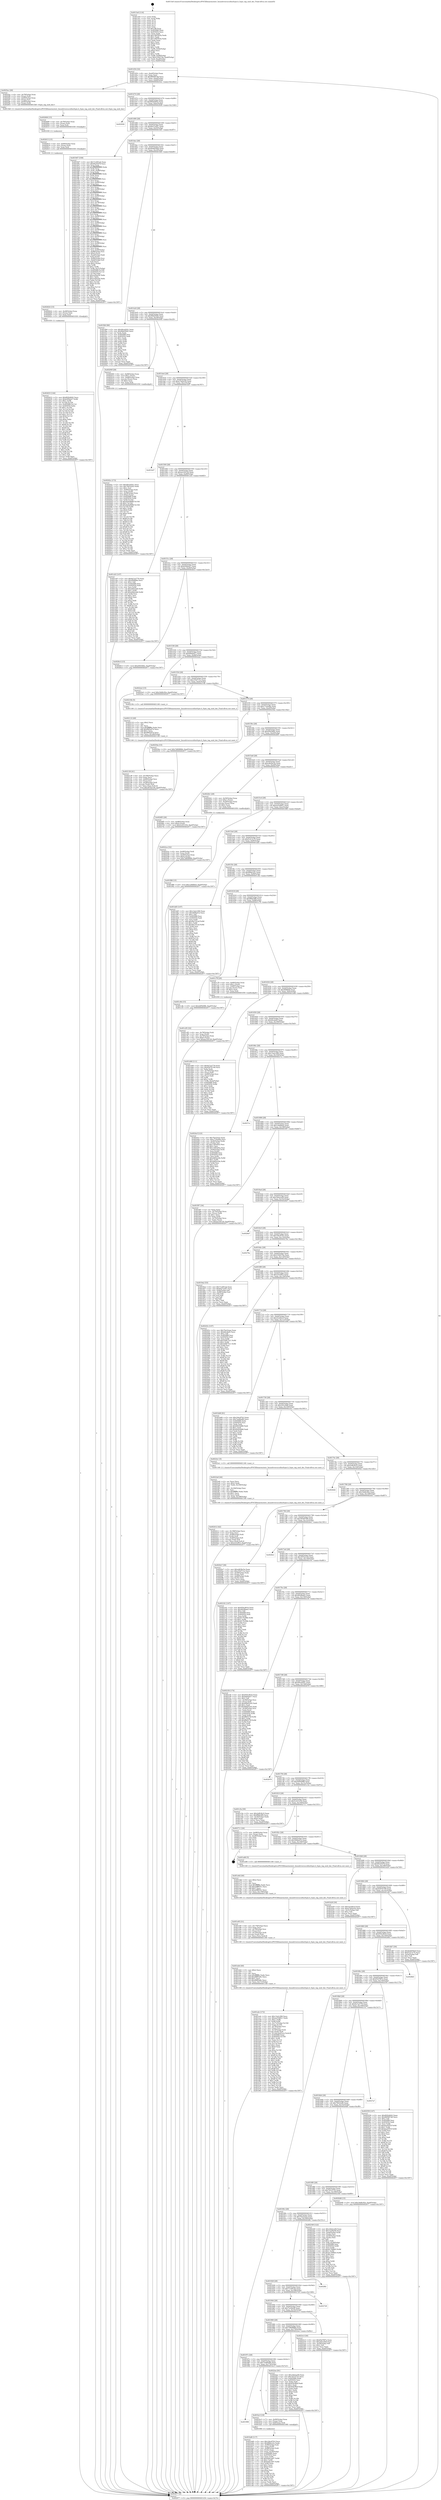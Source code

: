 digraph "0x4013e0" {
  label = "0x4013e0 (/mnt/c/Users/mathe/Desktop/tcc/POCII/binaries/extr_linuxdriversscsifnicfcpio.h_fcpio_tag_exid_dec_Final-ollvm.out::main(0))"
  labelloc = "t"
  node[shape=record]

  Entry [label="",width=0.3,height=0.3,shape=circle,fillcolor=black,style=filled]
  "0x401454" [label="{
     0x401454 [32]\l
     | [instrs]\l
     &nbsp;&nbsp;0x401454 \<+6\>: mov -0xa0(%rbp),%eax\l
     &nbsp;&nbsp;0x40145a \<+2\>: mov %eax,%ecx\l
     &nbsp;&nbsp;0x40145c \<+6\>: sub $0x860087dd,%ecx\l
     &nbsp;&nbsp;0x401462 \<+6\>: mov %eax,-0xb4(%rbp)\l
     &nbsp;&nbsp;0x401468 \<+6\>: mov %ecx,-0xb8(%rbp)\l
     &nbsp;&nbsp;0x40146e \<+6\>: je 00000000004025ec \<main+0x120c\>\l
  }"]
  "0x4025ec" [label="{
     0x4025ec [26]\l
     | [instrs]\l
     &nbsp;&nbsp;0x4025ec \<+4\>: mov -0x78(%rbp),%rax\l
     &nbsp;&nbsp;0x4025f0 \<+3\>: mov (%rax),%rdi\l
     &nbsp;&nbsp;0x4025f3 \<+4\>: mov -0x60(%rbp),%rax\l
     &nbsp;&nbsp;0x4025f7 \<+3\>: mov (%rax),%rsi\l
     &nbsp;&nbsp;0x4025fa \<+4\>: mov -0x48(%rbp),%rax\l
     &nbsp;&nbsp;0x4025fe \<+3\>: mov (%rax),%rdx\l
     &nbsp;&nbsp;0x402601 \<+5\>: call 00000000004013b0 \<fcpio_tag_exid_dec\>\l
     | [calls]\l
     &nbsp;&nbsp;0x4013b0 \{1\} (/mnt/c/Users/mathe/Desktop/tcc/POCII/binaries/extr_linuxdriversscsifnicfcpio.h_fcpio_tag_exid_dec_Final-ollvm.out::fcpio_tag_exid_dec)\l
  }"]
  "0x401474" [label="{
     0x401474 [28]\l
     | [instrs]\l
     &nbsp;&nbsp;0x401474 \<+5\>: jmp 0000000000401479 \<main+0x99\>\l
     &nbsp;&nbsp;0x401479 \<+6\>: mov -0xb4(%rbp),%eax\l
     &nbsp;&nbsp;0x40147f \<+5\>: sub $0x892b4642,%eax\l
     &nbsp;&nbsp;0x401484 \<+6\>: mov %eax,-0xbc(%rbp)\l
     &nbsp;&nbsp;0x40148a \<+6\>: je 0000000000402926 \<main+0x1546\>\l
  }"]
  Exit [label="",width=0.3,height=0.3,shape=circle,fillcolor=black,style=filled,peripheries=2]
  "0x402926" [label="{
     0x402926\l
  }", style=dashed]
  "0x401490" [label="{
     0x401490 [28]\l
     | [instrs]\l
     &nbsp;&nbsp;0x401490 \<+5\>: jmp 0000000000401495 \<main+0xb5\>\l
     &nbsp;&nbsp;0x401495 \<+6\>: mov -0xb4(%rbp),%eax\l
     &nbsp;&nbsp;0x40149b \<+5\>: sub $0x8a57a267,%eax\l
     &nbsp;&nbsp;0x4014a0 \<+6\>: mov %eax,-0xc0(%rbp)\l
     &nbsp;&nbsp;0x4014a6 \<+6\>: je 00000000004019d7 \<main+0x5f7\>\l
  }"]
  "0x402633" [label="{
     0x402633 [144]\l
     | [instrs]\l
     &nbsp;&nbsp;0x402633 \<+5\>: mov $0x892b4642,%ecx\l
     &nbsp;&nbsp;0x402638 \<+6\>: mov $0xb5f0dcb7,%r8d\l
     &nbsp;&nbsp;0x40263e \<+3\>: mov $0x1,%r9b\l
     &nbsp;&nbsp;0x402641 \<+3\>: xor %r10d,%r10d\l
     &nbsp;&nbsp;0x402644 \<+8\>: mov 0x405068,%r11d\l
     &nbsp;&nbsp;0x40264c \<+7\>: mov 0x405054,%ebx\l
     &nbsp;&nbsp;0x402653 \<+4\>: sub $0x1,%r10d\l
     &nbsp;&nbsp;0x402657 \<+3\>: mov %r11d,%r14d\l
     &nbsp;&nbsp;0x40265a \<+3\>: add %r10d,%r14d\l
     &nbsp;&nbsp;0x40265d \<+4\>: imul %r14d,%r11d\l
     &nbsp;&nbsp;0x402661 \<+4\>: and $0x1,%r11d\l
     &nbsp;&nbsp;0x402665 \<+4\>: cmp $0x0,%r11d\l
     &nbsp;&nbsp;0x402669 \<+4\>: sete %r15b\l
     &nbsp;&nbsp;0x40266d \<+3\>: cmp $0xa,%ebx\l
     &nbsp;&nbsp;0x402670 \<+4\>: setl %r12b\l
     &nbsp;&nbsp;0x402674 \<+3\>: mov %r15b,%r13b\l
     &nbsp;&nbsp;0x402677 \<+4\>: xor $0xff,%r13b\l
     &nbsp;&nbsp;0x40267b \<+3\>: mov %r12b,%al\l
     &nbsp;&nbsp;0x40267e \<+2\>: xor $0xff,%al\l
     &nbsp;&nbsp;0x402680 \<+4\>: xor $0x1,%r9b\l
     &nbsp;&nbsp;0x402684 \<+3\>: mov %r13b,%dl\l
     &nbsp;&nbsp;0x402687 \<+3\>: and $0xff,%dl\l
     &nbsp;&nbsp;0x40268a \<+3\>: and %r9b,%r15b\l
     &nbsp;&nbsp;0x40268d \<+3\>: mov %al,%sil\l
     &nbsp;&nbsp;0x402690 \<+4\>: and $0xff,%sil\l
     &nbsp;&nbsp;0x402694 \<+3\>: and %r9b,%r12b\l
     &nbsp;&nbsp;0x402697 \<+3\>: or %r15b,%dl\l
     &nbsp;&nbsp;0x40269a \<+3\>: or %r12b,%sil\l
     &nbsp;&nbsp;0x40269d \<+3\>: xor %sil,%dl\l
     &nbsp;&nbsp;0x4026a0 \<+3\>: or %al,%r13b\l
     &nbsp;&nbsp;0x4026a3 \<+4\>: xor $0xff,%r13b\l
     &nbsp;&nbsp;0x4026a7 \<+4\>: or $0x1,%r9b\l
     &nbsp;&nbsp;0x4026ab \<+3\>: and %r9b,%r13b\l
     &nbsp;&nbsp;0x4026ae \<+3\>: or %r13b,%dl\l
     &nbsp;&nbsp;0x4026b1 \<+3\>: test $0x1,%dl\l
     &nbsp;&nbsp;0x4026b4 \<+4\>: cmovne %r8d,%ecx\l
     &nbsp;&nbsp;0x4026b8 \<+6\>: mov %ecx,-0xa0(%rbp)\l
     &nbsp;&nbsp;0x4026be \<+5\>: jmp 0000000000402977 \<main+0x1597\>\l
  }"]
  "0x4019d7" [label="{
     0x4019d7 [338]\l
     | [instrs]\l
     &nbsp;&nbsp;0x4019d7 \<+5\>: mov $0x7cc091ab,%eax\l
     &nbsp;&nbsp;0x4019dc \<+5\>: mov $0x60cf3479,%ecx\l
     &nbsp;&nbsp;0x4019e1 \<+3\>: mov %rsp,%rdx\l
     &nbsp;&nbsp;0x4019e4 \<+4\>: add $0xfffffffffffffff0,%rdx\l
     &nbsp;&nbsp;0x4019e8 \<+3\>: mov %rdx,%rsp\l
     &nbsp;&nbsp;0x4019eb \<+7\>: mov %rdx,-0x98(%rbp)\l
     &nbsp;&nbsp;0x4019f2 \<+3\>: mov %rsp,%rdx\l
     &nbsp;&nbsp;0x4019f5 \<+4\>: add $0xfffffffffffffff0,%rdx\l
     &nbsp;&nbsp;0x4019f9 \<+3\>: mov %rdx,%rsp\l
     &nbsp;&nbsp;0x4019fc \<+3\>: mov %rsp,%rsi\l
     &nbsp;&nbsp;0x4019ff \<+4\>: add $0xfffffffffffffff0,%rsi\l
     &nbsp;&nbsp;0x401a03 \<+3\>: mov %rsi,%rsp\l
     &nbsp;&nbsp;0x401a06 \<+7\>: mov %rsi,-0x90(%rbp)\l
     &nbsp;&nbsp;0x401a0d \<+3\>: mov %rsp,%rsi\l
     &nbsp;&nbsp;0x401a10 \<+4\>: add $0xfffffffffffffff0,%rsi\l
     &nbsp;&nbsp;0x401a14 \<+3\>: mov %rsi,%rsp\l
     &nbsp;&nbsp;0x401a17 \<+7\>: mov %rsi,-0x88(%rbp)\l
     &nbsp;&nbsp;0x401a1e \<+3\>: mov %rsp,%rsi\l
     &nbsp;&nbsp;0x401a21 \<+4\>: add $0xfffffffffffffff0,%rsi\l
     &nbsp;&nbsp;0x401a25 \<+3\>: mov %rsi,%rsp\l
     &nbsp;&nbsp;0x401a28 \<+4\>: mov %rsi,-0x80(%rbp)\l
     &nbsp;&nbsp;0x401a2c \<+3\>: mov %rsp,%rsi\l
     &nbsp;&nbsp;0x401a2f \<+4\>: add $0xfffffffffffffff0,%rsi\l
     &nbsp;&nbsp;0x401a33 \<+3\>: mov %rsi,%rsp\l
     &nbsp;&nbsp;0x401a36 \<+4\>: mov %rsi,-0x78(%rbp)\l
     &nbsp;&nbsp;0x401a3a \<+3\>: mov %rsp,%rsi\l
     &nbsp;&nbsp;0x401a3d \<+4\>: add $0xfffffffffffffff0,%rsi\l
     &nbsp;&nbsp;0x401a41 \<+3\>: mov %rsi,%rsp\l
     &nbsp;&nbsp;0x401a44 \<+4\>: mov %rsi,-0x70(%rbp)\l
     &nbsp;&nbsp;0x401a48 \<+3\>: mov %rsp,%rsi\l
     &nbsp;&nbsp;0x401a4b \<+4\>: add $0xfffffffffffffff0,%rsi\l
     &nbsp;&nbsp;0x401a4f \<+3\>: mov %rsi,%rsp\l
     &nbsp;&nbsp;0x401a52 \<+4\>: mov %rsi,-0x68(%rbp)\l
     &nbsp;&nbsp;0x401a56 \<+3\>: mov %rsp,%rsi\l
     &nbsp;&nbsp;0x401a59 \<+4\>: add $0xfffffffffffffff0,%rsi\l
     &nbsp;&nbsp;0x401a5d \<+3\>: mov %rsi,%rsp\l
     &nbsp;&nbsp;0x401a60 \<+4\>: mov %rsi,-0x60(%rbp)\l
     &nbsp;&nbsp;0x401a64 \<+3\>: mov %rsp,%rsi\l
     &nbsp;&nbsp;0x401a67 \<+4\>: add $0xfffffffffffffff0,%rsi\l
     &nbsp;&nbsp;0x401a6b \<+3\>: mov %rsi,%rsp\l
     &nbsp;&nbsp;0x401a6e \<+4\>: mov %rsi,-0x58(%rbp)\l
     &nbsp;&nbsp;0x401a72 \<+3\>: mov %rsp,%rsi\l
     &nbsp;&nbsp;0x401a75 \<+4\>: add $0xfffffffffffffff0,%rsi\l
     &nbsp;&nbsp;0x401a79 \<+3\>: mov %rsi,%rsp\l
     &nbsp;&nbsp;0x401a7c \<+4\>: mov %rsi,-0x50(%rbp)\l
     &nbsp;&nbsp;0x401a80 \<+3\>: mov %rsp,%rsi\l
     &nbsp;&nbsp;0x401a83 \<+4\>: add $0xfffffffffffffff0,%rsi\l
     &nbsp;&nbsp;0x401a87 \<+3\>: mov %rsi,%rsp\l
     &nbsp;&nbsp;0x401a8a \<+4\>: mov %rsi,-0x48(%rbp)\l
     &nbsp;&nbsp;0x401a8e \<+3\>: mov %rsp,%rsi\l
     &nbsp;&nbsp;0x401a91 \<+4\>: add $0xfffffffffffffff0,%rsi\l
     &nbsp;&nbsp;0x401a95 \<+3\>: mov %rsi,%rsp\l
     &nbsp;&nbsp;0x401a98 \<+4\>: mov %rsi,-0x40(%rbp)\l
     &nbsp;&nbsp;0x401a9c \<+7\>: mov -0x98(%rbp),%rsi\l
     &nbsp;&nbsp;0x401aa3 \<+6\>: movl $0x0,(%rsi)\l
     &nbsp;&nbsp;0x401aa9 \<+6\>: mov -0xa4(%rbp),%edi\l
     &nbsp;&nbsp;0x401aaf \<+2\>: mov %edi,(%rdx)\l
     &nbsp;&nbsp;0x401ab1 \<+7\>: mov -0x90(%rbp),%rsi\l
     &nbsp;&nbsp;0x401ab8 \<+7\>: mov -0xb0(%rbp),%r8\l
     &nbsp;&nbsp;0x401abf \<+3\>: mov %r8,(%rsi)\l
     &nbsp;&nbsp;0x401ac2 \<+3\>: cmpl $0x2,(%rdx)\l
     &nbsp;&nbsp;0x401ac5 \<+4\>: setne %r9b\l
     &nbsp;&nbsp;0x401ac9 \<+4\>: and $0x1,%r9b\l
     &nbsp;&nbsp;0x401acd \<+4\>: mov %r9b,-0x31(%rbp)\l
     &nbsp;&nbsp;0x401ad1 \<+8\>: mov 0x405068,%r10d\l
     &nbsp;&nbsp;0x401ad9 \<+8\>: mov 0x405054,%r11d\l
     &nbsp;&nbsp;0x401ae1 \<+3\>: mov %r10d,%ebx\l
     &nbsp;&nbsp;0x401ae4 \<+6\>: add $0xce2fea3b,%ebx\l
     &nbsp;&nbsp;0x401aea \<+3\>: sub $0x1,%ebx\l
     &nbsp;&nbsp;0x401aed \<+6\>: sub $0xce2fea3b,%ebx\l
     &nbsp;&nbsp;0x401af3 \<+4\>: imul %ebx,%r10d\l
     &nbsp;&nbsp;0x401af7 \<+4\>: and $0x1,%r10d\l
     &nbsp;&nbsp;0x401afb \<+4\>: cmp $0x0,%r10d\l
     &nbsp;&nbsp;0x401aff \<+4\>: sete %r9b\l
     &nbsp;&nbsp;0x401b03 \<+4\>: cmp $0xa,%r11d\l
     &nbsp;&nbsp;0x401b07 \<+4\>: setl %r14b\l
     &nbsp;&nbsp;0x401b0b \<+3\>: mov %r9b,%r15b\l
     &nbsp;&nbsp;0x401b0e \<+3\>: and %r14b,%r15b\l
     &nbsp;&nbsp;0x401b11 \<+3\>: xor %r14b,%r9b\l
     &nbsp;&nbsp;0x401b14 \<+3\>: or %r9b,%r15b\l
     &nbsp;&nbsp;0x401b17 \<+4\>: test $0x1,%r15b\l
     &nbsp;&nbsp;0x401b1b \<+3\>: cmovne %ecx,%eax\l
     &nbsp;&nbsp;0x401b1e \<+6\>: mov %eax,-0xa0(%rbp)\l
     &nbsp;&nbsp;0x401b24 \<+5\>: jmp 0000000000402977 \<main+0x1597\>\l
  }"]
  "0x4014ac" [label="{
     0x4014ac [28]\l
     | [instrs]\l
     &nbsp;&nbsp;0x4014ac \<+5\>: jmp 00000000004014b1 \<main+0xd1\>\l
     &nbsp;&nbsp;0x4014b1 \<+6\>: mov -0xb4(%rbp),%eax\l
     &nbsp;&nbsp;0x4014b7 \<+5\>: sub $0x8eb659a9,%eax\l
     &nbsp;&nbsp;0x4014bc \<+6\>: mov %eax,-0xc4(%rbp)\l
     &nbsp;&nbsp;0x4014c2 \<+6\>: je 0000000000401fb9 \<main+0xbd9\>\l
  }"]
  "0x402624" [label="{
     0x402624 [15]\l
     | [instrs]\l
     &nbsp;&nbsp;0x402624 \<+4\>: mov -0x48(%rbp),%rax\l
     &nbsp;&nbsp;0x402628 \<+3\>: mov (%rax),%rax\l
     &nbsp;&nbsp;0x40262b \<+3\>: mov %rax,%rdi\l
     &nbsp;&nbsp;0x40262e \<+5\>: call 0000000000401030 \<free@plt\>\l
     | [calls]\l
     &nbsp;&nbsp;0x401030 \{1\} (unknown)\l
  }"]
  "0x401fb9" [label="{
     0x401fb9 [86]\l
     | [instrs]\l
     &nbsp;&nbsp;0x401fb9 \<+5\>: mov $0x49ced201,%eax\l
     &nbsp;&nbsp;0x401fbe \<+5\>: mov $0x9fdd30d5,%ecx\l
     &nbsp;&nbsp;0x401fc3 \<+2\>: xor %edx,%edx\l
     &nbsp;&nbsp;0x401fc5 \<+7\>: mov 0x405068,%esi\l
     &nbsp;&nbsp;0x401fcc \<+7\>: mov 0x405054,%edi\l
     &nbsp;&nbsp;0x401fd3 \<+3\>: sub $0x1,%edx\l
     &nbsp;&nbsp;0x401fd6 \<+3\>: mov %esi,%r8d\l
     &nbsp;&nbsp;0x401fd9 \<+3\>: add %edx,%r8d\l
     &nbsp;&nbsp;0x401fdc \<+4\>: imul %r8d,%esi\l
     &nbsp;&nbsp;0x401fe0 \<+3\>: and $0x1,%esi\l
     &nbsp;&nbsp;0x401fe3 \<+3\>: cmp $0x0,%esi\l
     &nbsp;&nbsp;0x401fe6 \<+4\>: sete %r9b\l
     &nbsp;&nbsp;0x401fea \<+3\>: cmp $0xa,%edi\l
     &nbsp;&nbsp;0x401fed \<+4\>: setl %r10b\l
     &nbsp;&nbsp;0x401ff1 \<+3\>: mov %r9b,%r11b\l
     &nbsp;&nbsp;0x401ff4 \<+3\>: and %r10b,%r11b\l
     &nbsp;&nbsp;0x401ff7 \<+3\>: xor %r10b,%r9b\l
     &nbsp;&nbsp;0x401ffa \<+3\>: or %r9b,%r11b\l
     &nbsp;&nbsp;0x401ffd \<+4\>: test $0x1,%r11b\l
     &nbsp;&nbsp;0x402001 \<+3\>: cmovne %ecx,%eax\l
     &nbsp;&nbsp;0x402004 \<+6\>: mov %eax,-0xa0(%rbp)\l
     &nbsp;&nbsp;0x40200a \<+5\>: jmp 0000000000402977 \<main+0x1597\>\l
  }"]
  "0x4014c8" [label="{
     0x4014c8 [28]\l
     | [instrs]\l
     &nbsp;&nbsp;0x4014c8 \<+5\>: jmp 00000000004014cd \<main+0xed\>\l
     &nbsp;&nbsp;0x4014cd \<+6\>: mov -0xb4(%rbp),%eax\l
     &nbsp;&nbsp;0x4014d3 \<+5\>: sub $0x9fdd30d5,%eax\l
     &nbsp;&nbsp;0x4014d8 \<+6\>: mov %eax,-0xc8(%rbp)\l
     &nbsp;&nbsp;0x4014de \<+6\>: je 000000000040200f \<main+0xc2f\>\l
  }"]
  "0x402615" [label="{
     0x402615 [15]\l
     | [instrs]\l
     &nbsp;&nbsp;0x402615 \<+4\>: mov -0x60(%rbp),%rax\l
     &nbsp;&nbsp;0x402619 \<+3\>: mov (%rax),%rax\l
     &nbsp;&nbsp;0x40261c \<+3\>: mov %rax,%rdi\l
     &nbsp;&nbsp;0x40261f \<+5\>: call 0000000000401030 \<free@plt\>\l
     | [calls]\l
     &nbsp;&nbsp;0x401030 \{1\} (unknown)\l
  }"]
  "0x40200f" [label="{
     0x40200f [29]\l
     | [instrs]\l
     &nbsp;&nbsp;0x40200f \<+4\>: mov -0x68(%rbp),%rax\l
     &nbsp;&nbsp;0x402013 \<+6\>: movl $0x1,(%rax)\l
     &nbsp;&nbsp;0x402019 \<+4\>: mov -0x68(%rbp),%rax\l
     &nbsp;&nbsp;0x40201d \<+3\>: movslq (%rax),%rax\l
     &nbsp;&nbsp;0x402020 \<+4\>: shl $0x2,%rax\l
     &nbsp;&nbsp;0x402024 \<+3\>: mov %rax,%rdi\l
     &nbsp;&nbsp;0x402027 \<+5\>: call 0000000000401050 \<malloc@plt\>\l
     | [calls]\l
     &nbsp;&nbsp;0x401050 \{1\} (unknown)\l
  }"]
  "0x4014e4" [label="{
     0x4014e4 [28]\l
     | [instrs]\l
     &nbsp;&nbsp;0x4014e4 \<+5\>: jmp 00000000004014e9 \<main+0x109\>\l
     &nbsp;&nbsp;0x4014e9 \<+6\>: mov -0xb4(%rbp),%eax\l
     &nbsp;&nbsp;0x4014ef \<+5\>: sub $0xa74d2e54,%eax\l
     &nbsp;&nbsp;0x4014f4 \<+6\>: mov %eax,-0xcc(%rbp)\l
     &nbsp;&nbsp;0x4014fa \<+6\>: je 0000000000401b47 \<main+0x767\>\l
  }"]
  "0x402606" [label="{
     0x402606 [15]\l
     | [instrs]\l
     &nbsp;&nbsp;0x402606 \<+4\>: mov -0x78(%rbp),%rax\l
     &nbsp;&nbsp;0x40260a \<+3\>: mov (%rax),%rax\l
     &nbsp;&nbsp;0x40260d \<+3\>: mov %rax,%rdi\l
     &nbsp;&nbsp;0x402610 \<+5\>: call 0000000000401030 \<free@plt\>\l
     | [calls]\l
     &nbsp;&nbsp;0x401030 \{1\} (unknown)\l
  }"]
  "0x401b47" [label="{
     0x401b47\l
  }", style=dashed]
  "0x401500" [label="{
     0x401500 [28]\l
     | [instrs]\l
     &nbsp;&nbsp;0x401500 \<+5\>: jmp 0000000000401505 \<main+0x125\>\l
     &nbsp;&nbsp;0x401505 \<+6\>: mov -0xb4(%rbp),%eax\l
     &nbsp;&nbsp;0x40150b \<+5\>: sub $0xaa10412d,%eax\l
     &nbsp;&nbsp;0x401510 \<+6\>: mov %eax,-0xd0(%rbp)\l
     &nbsp;&nbsp;0x401516 \<+6\>: je 0000000000401cb5 \<main+0x8d5\>\l
  }"]
  "0x402412" [label="{
     0x402412 [42]\l
     | [instrs]\l
     &nbsp;&nbsp;0x402412 \<+6\>: mov -0x188(%rbp),%ecx\l
     &nbsp;&nbsp;0x402418 \<+3\>: imul %eax,%ecx\l
     &nbsp;&nbsp;0x40241b \<+4\>: mov -0x48(%rbp),%rdi\l
     &nbsp;&nbsp;0x40241f \<+3\>: mov (%rdi),%rdi\l
     &nbsp;&nbsp;0x402422 \<+4\>: mov -0x40(%rbp),%r8\l
     &nbsp;&nbsp;0x402426 \<+3\>: movslq (%r8),%r8\l
     &nbsp;&nbsp;0x402429 \<+4\>: mov %ecx,(%rdi,%r8,4)\l
     &nbsp;&nbsp;0x40242d \<+10\>: movl $0x225cff33,-0xa0(%rbp)\l
     &nbsp;&nbsp;0x402437 \<+5\>: jmp 0000000000402977 \<main+0x1597\>\l
  }"]
  "0x401cb5" [label="{
     0x401cb5 [147]\l
     | [instrs]\l
     &nbsp;&nbsp;0x401cb5 \<+5\>: mov $0x6a7a2779,%eax\l
     &nbsp;&nbsp;0x401cba \<+5\>: mov $0x4f48bbb,%ecx\l
     &nbsp;&nbsp;0x401cbf \<+2\>: mov $0x1,%dl\l
     &nbsp;&nbsp;0x401cc1 \<+7\>: mov 0x405068,%esi\l
     &nbsp;&nbsp;0x401cc8 \<+7\>: mov 0x405054,%edi\l
     &nbsp;&nbsp;0x401ccf \<+3\>: mov %esi,%r8d\l
     &nbsp;&nbsp;0x401cd2 \<+7\>: sub $0xef4dcde6,%r8d\l
     &nbsp;&nbsp;0x401cd9 \<+4\>: sub $0x1,%r8d\l
     &nbsp;&nbsp;0x401cdd \<+7\>: add $0xef4dcde6,%r8d\l
     &nbsp;&nbsp;0x401ce4 \<+4\>: imul %r8d,%esi\l
     &nbsp;&nbsp;0x401ce8 \<+3\>: and $0x1,%esi\l
     &nbsp;&nbsp;0x401ceb \<+3\>: cmp $0x0,%esi\l
     &nbsp;&nbsp;0x401cee \<+4\>: sete %r9b\l
     &nbsp;&nbsp;0x401cf2 \<+3\>: cmp $0xa,%edi\l
     &nbsp;&nbsp;0x401cf5 \<+4\>: setl %r10b\l
     &nbsp;&nbsp;0x401cf9 \<+3\>: mov %r9b,%r11b\l
     &nbsp;&nbsp;0x401cfc \<+4\>: xor $0xff,%r11b\l
     &nbsp;&nbsp;0x401d00 \<+3\>: mov %r10b,%bl\l
     &nbsp;&nbsp;0x401d03 \<+3\>: xor $0xff,%bl\l
     &nbsp;&nbsp;0x401d06 \<+3\>: xor $0x0,%dl\l
     &nbsp;&nbsp;0x401d09 \<+3\>: mov %r11b,%r14b\l
     &nbsp;&nbsp;0x401d0c \<+4\>: and $0x0,%r14b\l
     &nbsp;&nbsp;0x401d10 \<+3\>: and %dl,%r9b\l
     &nbsp;&nbsp;0x401d13 \<+3\>: mov %bl,%r15b\l
     &nbsp;&nbsp;0x401d16 \<+4\>: and $0x0,%r15b\l
     &nbsp;&nbsp;0x401d1a \<+3\>: and %dl,%r10b\l
     &nbsp;&nbsp;0x401d1d \<+3\>: or %r9b,%r14b\l
     &nbsp;&nbsp;0x401d20 \<+3\>: or %r10b,%r15b\l
     &nbsp;&nbsp;0x401d23 \<+3\>: xor %r15b,%r14b\l
     &nbsp;&nbsp;0x401d26 \<+3\>: or %bl,%r11b\l
     &nbsp;&nbsp;0x401d29 \<+4\>: xor $0xff,%r11b\l
     &nbsp;&nbsp;0x401d2d \<+3\>: or $0x0,%dl\l
     &nbsp;&nbsp;0x401d30 \<+3\>: and %dl,%r11b\l
     &nbsp;&nbsp;0x401d33 \<+3\>: or %r11b,%r14b\l
     &nbsp;&nbsp;0x401d36 \<+4\>: test $0x1,%r14b\l
     &nbsp;&nbsp;0x401d3a \<+3\>: cmovne %ecx,%eax\l
     &nbsp;&nbsp;0x401d3d \<+6\>: mov %eax,-0xa0(%rbp)\l
     &nbsp;&nbsp;0x401d43 \<+5\>: jmp 0000000000402977 \<main+0x1597\>\l
  }"]
  "0x40151c" [label="{
     0x40151c [28]\l
     | [instrs]\l
     &nbsp;&nbsp;0x40151c \<+5\>: jmp 0000000000401521 \<main+0x141\>\l
     &nbsp;&nbsp;0x401521 \<+6\>: mov -0xb4(%rbp),%eax\l
     &nbsp;&nbsp;0x401527 \<+5\>: sub $0xb5f0dcb7,%eax\l
     &nbsp;&nbsp;0x40152c \<+6\>: mov %eax,-0xd4(%rbp)\l
     &nbsp;&nbsp;0x401532 \<+6\>: je 00000000004026c3 \<main+0x12e3\>\l
  }"]
  "0x4023e6" [label="{
     0x4023e6 [44]\l
     | [instrs]\l
     &nbsp;&nbsp;0x4023e6 \<+2\>: xor %ecx,%ecx\l
     &nbsp;&nbsp;0x4023e8 \<+5\>: mov $0x2,%edx\l
     &nbsp;&nbsp;0x4023ed \<+6\>: mov %edx,-0x184(%rbp)\l
     &nbsp;&nbsp;0x4023f3 \<+1\>: cltd\l
     &nbsp;&nbsp;0x4023f4 \<+6\>: mov -0x184(%rbp),%esi\l
     &nbsp;&nbsp;0x4023fa \<+2\>: idiv %esi\l
     &nbsp;&nbsp;0x4023fc \<+6\>: imul $0xfffffffe,%edx,%edx\l
     &nbsp;&nbsp;0x402402 \<+3\>: sub $0x1,%ecx\l
     &nbsp;&nbsp;0x402405 \<+2\>: sub %ecx,%edx\l
     &nbsp;&nbsp;0x402407 \<+6\>: mov %edx,-0x188(%rbp)\l
     &nbsp;&nbsp;0x40240d \<+5\>: call 0000000000401160 \<next_i\>\l
     | [calls]\l
     &nbsp;&nbsp;0x401160 \{1\} (/mnt/c/Users/mathe/Desktop/tcc/POCII/binaries/extr_linuxdriversscsifnicfcpio.h_fcpio_tag_exid_dec_Final-ollvm.out::next_i)\l
  }"]
  "0x4026c3" [label="{
     0x4026c3 [15]\l
     | [instrs]\l
     &nbsp;&nbsp;0x4026c3 \<+10\>: movl $0xd5634fdc,-0xa0(%rbp)\l
     &nbsp;&nbsp;0x4026cd \<+5\>: jmp 0000000000402977 \<main+0x1597\>\l
  }"]
  "0x401538" [label="{
     0x401538 [28]\l
     | [instrs]\l
     &nbsp;&nbsp;0x401538 \<+5\>: jmp 000000000040153d \<main+0x15d\>\l
     &nbsp;&nbsp;0x40153d \<+6\>: mov -0xb4(%rbp),%eax\l
     &nbsp;&nbsp;0x401543 \<+5\>: sub $0xb844af17,%eax\l
     &nbsp;&nbsp;0x401548 \<+6\>: mov %eax,-0xd8(%rbp)\l
     &nbsp;&nbsp;0x40154e \<+6\>: je 00000000004022a2 \<main+0xec2\>\l
  }"]
  "0x4022ce" [label="{
     0x4022ce [32]\l
     | [instrs]\l
     &nbsp;&nbsp;0x4022ce \<+4\>: mov -0x48(%rbp),%rdi\l
     &nbsp;&nbsp;0x4022d2 \<+3\>: mov %rax,(%rdi)\l
     &nbsp;&nbsp;0x4022d5 \<+4\>: mov -0x40(%rbp),%rax\l
     &nbsp;&nbsp;0x4022d9 \<+6\>: movl $0x0,(%rax)\l
     &nbsp;&nbsp;0x4022df \<+10\>: movl $0x7d60888d,-0xa0(%rbp)\l
     &nbsp;&nbsp;0x4022e9 \<+5\>: jmp 0000000000402977 \<main+0x1597\>\l
  }"]
  "0x4022a2" [label="{
     0x4022a2 [15]\l
     | [instrs]\l
     &nbsp;&nbsp;0x4022a2 \<+10\>: movl $0x34d6c92e,-0xa0(%rbp)\l
     &nbsp;&nbsp;0x4022ac \<+5\>: jmp 0000000000402977 \<main+0x1597\>\l
  }"]
  "0x401554" [label="{
     0x401554 [28]\l
     | [instrs]\l
     &nbsp;&nbsp;0x401554 \<+5\>: jmp 0000000000401559 \<main+0x179\>\l
     &nbsp;&nbsp;0x401559 \<+6\>: mov -0xb4(%rbp),%eax\l
     &nbsp;&nbsp;0x40155f \<+5\>: sub $0xc55d713c,%eax\l
     &nbsp;&nbsp;0x401564 \<+6\>: mov %eax,-0xdc(%rbp)\l
     &nbsp;&nbsp;0x40156a \<+6\>: je 000000000040210b \<main+0xd2b\>\l
  }"]
  "0x402138" [label="{
     0x402138 [41]\l
     | [instrs]\l
     &nbsp;&nbsp;0x402138 \<+6\>: mov -0x180(%rbp),%ecx\l
     &nbsp;&nbsp;0x40213e \<+3\>: imul %eax,%ecx\l
     &nbsp;&nbsp;0x402141 \<+4\>: mov -0x60(%rbp),%rsi\l
     &nbsp;&nbsp;0x402145 \<+3\>: mov (%rsi),%rsi\l
     &nbsp;&nbsp;0x402148 \<+4\>: mov -0x58(%rbp),%rdi\l
     &nbsp;&nbsp;0x40214c \<+3\>: movslq (%rdi),%rdi\l
     &nbsp;&nbsp;0x40214f \<+3\>: mov %ecx,(%rsi,%rdi,4)\l
     &nbsp;&nbsp;0x402152 \<+10\>: movl $0x397b2144,-0xa0(%rbp)\l
     &nbsp;&nbsp;0x40215c \<+5\>: jmp 0000000000402977 \<main+0x1597\>\l
  }"]
  "0x40210b" [label="{
     0x40210b [5]\l
     | [instrs]\l
     &nbsp;&nbsp;0x40210b \<+5\>: call 0000000000401160 \<next_i\>\l
     | [calls]\l
     &nbsp;&nbsp;0x401160 \{1\} (/mnt/c/Users/mathe/Desktop/tcc/POCII/binaries/extr_linuxdriversscsifnicfcpio.h_fcpio_tag_exid_dec_Final-ollvm.out::next_i)\l
  }"]
  "0x401570" [label="{
     0x401570 [28]\l
     | [instrs]\l
     &nbsp;&nbsp;0x401570 \<+5\>: jmp 0000000000401575 \<main+0x195\>\l
     &nbsp;&nbsp;0x401575 \<+6\>: mov -0xb4(%rbp),%eax\l
     &nbsp;&nbsp;0x40157b \<+5\>: sub $0xc710e49a,%eax\l
     &nbsp;&nbsp;0x401580 \<+6\>: mov %eax,-0xe0(%rbp)\l
     &nbsp;&nbsp;0x401586 \<+6\>: je 000000000040254a \<main+0x116a\>\l
  }"]
  "0x402110" [label="{
     0x402110 [40]\l
     | [instrs]\l
     &nbsp;&nbsp;0x402110 \<+5\>: mov $0x2,%ecx\l
     &nbsp;&nbsp;0x402115 \<+1\>: cltd\l
     &nbsp;&nbsp;0x402116 \<+2\>: idiv %ecx\l
     &nbsp;&nbsp;0x402118 \<+6\>: imul $0xfffffffe,%edx,%ecx\l
     &nbsp;&nbsp;0x40211e \<+6\>: add $0xf995af74,%ecx\l
     &nbsp;&nbsp;0x402124 \<+3\>: add $0x1,%ecx\l
     &nbsp;&nbsp;0x402127 \<+6\>: sub $0xf995af74,%ecx\l
     &nbsp;&nbsp;0x40212d \<+6\>: mov %ecx,-0x180(%rbp)\l
     &nbsp;&nbsp;0x402133 \<+5\>: call 0000000000401160 \<next_i\>\l
     | [calls]\l
     &nbsp;&nbsp;0x401160 \{1\} (/mnt/c/Users/mathe/Desktop/tcc/POCII/binaries/extr_linuxdriversscsifnicfcpio.h_fcpio_tag_exid_dec_Final-ollvm.out::next_i)\l
  }"]
  "0x40254a" [label="{
     0x40254a [15]\l
     | [instrs]\l
     &nbsp;&nbsp;0x40254a \<+10\>: movl $0x7d60888d,-0xa0(%rbp)\l
     &nbsp;&nbsp;0x402554 \<+5\>: jmp 0000000000402977 \<main+0x1597\>\l
  }"]
  "0x40158c" [label="{
     0x40158c [28]\l
     | [instrs]\l
     &nbsp;&nbsp;0x40158c \<+5\>: jmp 0000000000401591 \<main+0x1b1\>\l
     &nbsp;&nbsp;0x401591 \<+6\>: mov -0xb4(%rbp),%eax\l
     &nbsp;&nbsp;0x401597 \<+5\>: sub $0xd5634fdc,%eax\l
     &nbsp;&nbsp;0x40159c \<+6\>: mov %eax,-0xe4(%rbp)\l
     &nbsp;&nbsp;0x4015a2 \<+6\>: je 00000000004026f5 \<main+0x1315\>\l
  }"]
  "0x40202c" [label="{
     0x40202c [172]\l
     | [instrs]\l
     &nbsp;&nbsp;0x40202c \<+5\>: mov $0x49ced201,%ecx\l
     &nbsp;&nbsp;0x402031 \<+5\>: mov $0x78d1b2f2,%edx\l
     &nbsp;&nbsp;0x402036 \<+3\>: mov $0x1,%sil\l
     &nbsp;&nbsp;0x402039 \<+4\>: mov -0x60(%rbp),%rdi\l
     &nbsp;&nbsp;0x40203d \<+3\>: mov %rax,(%rdi)\l
     &nbsp;&nbsp;0x402040 \<+4\>: mov -0x58(%rbp),%rax\l
     &nbsp;&nbsp;0x402044 \<+6\>: movl $0x0,(%rax)\l
     &nbsp;&nbsp;0x40204a \<+8\>: mov 0x405068,%r8d\l
     &nbsp;&nbsp;0x402052 \<+8\>: mov 0x405054,%r9d\l
     &nbsp;&nbsp;0x40205a \<+3\>: mov %r8d,%r10d\l
     &nbsp;&nbsp;0x40205d \<+7\>: sub $0x4a0e8898,%r10d\l
     &nbsp;&nbsp;0x402064 \<+4\>: sub $0x1,%r10d\l
     &nbsp;&nbsp;0x402068 \<+7\>: add $0x4a0e8898,%r10d\l
     &nbsp;&nbsp;0x40206f \<+4\>: imul %r10d,%r8d\l
     &nbsp;&nbsp;0x402073 \<+4\>: and $0x1,%r8d\l
     &nbsp;&nbsp;0x402077 \<+4\>: cmp $0x0,%r8d\l
     &nbsp;&nbsp;0x40207b \<+4\>: sete %r11b\l
     &nbsp;&nbsp;0x40207f \<+4\>: cmp $0xa,%r9d\l
     &nbsp;&nbsp;0x402083 \<+3\>: setl %bl\l
     &nbsp;&nbsp;0x402086 \<+3\>: mov %r11b,%r14b\l
     &nbsp;&nbsp;0x402089 \<+4\>: xor $0xff,%r14b\l
     &nbsp;&nbsp;0x40208d \<+3\>: mov %bl,%r15b\l
     &nbsp;&nbsp;0x402090 \<+4\>: xor $0xff,%r15b\l
     &nbsp;&nbsp;0x402094 \<+4\>: xor $0x1,%sil\l
     &nbsp;&nbsp;0x402098 \<+3\>: mov %r14b,%r12b\l
     &nbsp;&nbsp;0x40209b \<+4\>: and $0xff,%r12b\l
     &nbsp;&nbsp;0x40209f \<+3\>: and %sil,%r11b\l
     &nbsp;&nbsp;0x4020a2 \<+3\>: mov %r15b,%r13b\l
     &nbsp;&nbsp;0x4020a5 \<+4\>: and $0xff,%r13b\l
     &nbsp;&nbsp;0x4020a9 \<+3\>: and %sil,%bl\l
     &nbsp;&nbsp;0x4020ac \<+3\>: or %r11b,%r12b\l
     &nbsp;&nbsp;0x4020af \<+3\>: or %bl,%r13b\l
     &nbsp;&nbsp;0x4020b2 \<+3\>: xor %r13b,%r12b\l
     &nbsp;&nbsp;0x4020b5 \<+3\>: or %r15b,%r14b\l
     &nbsp;&nbsp;0x4020b8 \<+4\>: xor $0xff,%r14b\l
     &nbsp;&nbsp;0x4020bc \<+4\>: or $0x1,%sil\l
     &nbsp;&nbsp;0x4020c0 \<+3\>: and %sil,%r14b\l
     &nbsp;&nbsp;0x4020c3 \<+3\>: or %r14b,%r12b\l
     &nbsp;&nbsp;0x4020c6 \<+4\>: test $0x1,%r12b\l
     &nbsp;&nbsp;0x4020ca \<+3\>: cmovne %edx,%ecx\l
     &nbsp;&nbsp;0x4020cd \<+6\>: mov %ecx,-0xa0(%rbp)\l
     &nbsp;&nbsp;0x4020d3 \<+5\>: jmp 0000000000402977 \<main+0x1597\>\l
  }"]
  "0x4026f5" [label="{
     0x4026f5 [28]\l
     | [instrs]\l
     &nbsp;&nbsp;0x4026f5 \<+7\>: mov -0x98(%rbp),%rax\l
     &nbsp;&nbsp;0x4026fc \<+6\>: movl $0x0,(%rax)\l
     &nbsp;&nbsp;0x402702 \<+10\>: movl $0x5c431254,-0xa0(%rbp)\l
     &nbsp;&nbsp;0x40270c \<+5\>: jmp 0000000000402977 \<main+0x1597\>\l
  }"]
  "0x4015a8" [label="{
     0x4015a8 [28]\l
     | [instrs]\l
     &nbsp;&nbsp;0x4015a8 \<+5\>: jmp 00000000004015ad \<main+0x1cd\>\l
     &nbsp;&nbsp;0x4015ad \<+6\>: mov -0xb4(%rbp),%eax\l
     &nbsp;&nbsp;0x4015b3 \<+5\>: sub $0xe463bc5a,%eax\l
     &nbsp;&nbsp;0x4015b8 \<+6\>: mov %eax,-0xe8(%rbp)\l
     &nbsp;&nbsp;0x4015be \<+6\>: je 00000000004022b1 \<main+0xed1\>\l
  }"]
  "0x401edc" [label="{
     0x401edc [172]\l
     | [instrs]\l
     &nbsp;&nbsp;0x401edc \<+5\>: mov $0x13a2c306,%ecx\l
     &nbsp;&nbsp;0x401ee1 \<+5\>: mov $0xea33d821,%edx\l
     &nbsp;&nbsp;0x401ee6 \<+3\>: mov $0x1,%r8b\l
     &nbsp;&nbsp;0x401ee9 \<+3\>: xor %r9d,%r9d\l
     &nbsp;&nbsp;0x401eec \<+7\>: mov -0x17c(%rbp),%r10d\l
     &nbsp;&nbsp;0x401ef3 \<+4\>: imul %eax,%r10d\l
     &nbsp;&nbsp;0x401ef7 \<+4\>: mov -0x78(%rbp),%rsi\l
     &nbsp;&nbsp;0x401efb \<+3\>: mov (%rsi),%rsi\l
     &nbsp;&nbsp;0x401efe \<+4\>: mov -0x70(%rbp),%rdi\l
     &nbsp;&nbsp;0x401f02 \<+3\>: movslq (%rdi),%rdi\l
     &nbsp;&nbsp;0x401f05 \<+5\>: mov %r10d,0x4(%rsi,%rdi,8)\l
     &nbsp;&nbsp;0x401f0a \<+7\>: mov 0x405068,%eax\l
     &nbsp;&nbsp;0x401f11 \<+8\>: mov 0x405054,%r10d\l
     &nbsp;&nbsp;0x401f19 \<+4\>: sub $0x1,%r9d\l
     &nbsp;&nbsp;0x401f1d \<+3\>: mov %eax,%r11d\l
     &nbsp;&nbsp;0x401f20 \<+3\>: add %r9d,%r11d\l
     &nbsp;&nbsp;0x401f23 \<+4\>: imul %r11d,%eax\l
     &nbsp;&nbsp;0x401f27 \<+3\>: and $0x1,%eax\l
     &nbsp;&nbsp;0x401f2a \<+3\>: cmp $0x0,%eax\l
     &nbsp;&nbsp;0x401f2d \<+3\>: sete %bl\l
     &nbsp;&nbsp;0x401f30 \<+4\>: cmp $0xa,%r10d\l
     &nbsp;&nbsp;0x401f34 \<+4\>: setl %r14b\l
     &nbsp;&nbsp;0x401f38 \<+3\>: mov %bl,%r15b\l
     &nbsp;&nbsp;0x401f3b \<+4\>: xor $0xff,%r15b\l
     &nbsp;&nbsp;0x401f3f \<+3\>: mov %r14b,%r12b\l
     &nbsp;&nbsp;0x401f42 \<+4\>: xor $0xff,%r12b\l
     &nbsp;&nbsp;0x401f46 \<+4\>: xor $0x1,%r8b\l
     &nbsp;&nbsp;0x401f4a \<+3\>: mov %r15b,%r13b\l
     &nbsp;&nbsp;0x401f4d \<+4\>: and $0xff,%r13b\l
     &nbsp;&nbsp;0x401f51 \<+3\>: and %r8b,%bl\l
     &nbsp;&nbsp;0x401f54 \<+3\>: mov %r12b,%al\l
     &nbsp;&nbsp;0x401f57 \<+2\>: and $0xff,%al\l
     &nbsp;&nbsp;0x401f59 \<+3\>: and %r8b,%r14b\l
     &nbsp;&nbsp;0x401f5c \<+3\>: or %bl,%r13b\l
     &nbsp;&nbsp;0x401f5f \<+3\>: or %r14b,%al\l
     &nbsp;&nbsp;0x401f62 \<+3\>: xor %al,%r13b\l
     &nbsp;&nbsp;0x401f65 \<+3\>: or %r12b,%r15b\l
     &nbsp;&nbsp;0x401f68 \<+4\>: xor $0xff,%r15b\l
     &nbsp;&nbsp;0x401f6c \<+4\>: or $0x1,%r8b\l
     &nbsp;&nbsp;0x401f70 \<+3\>: and %r8b,%r15b\l
     &nbsp;&nbsp;0x401f73 \<+3\>: or %r15b,%r13b\l
     &nbsp;&nbsp;0x401f76 \<+4\>: test $0x1,%r13b\l
     &nbsp;&nbsp;0x401f7a \<+3\>: cmovne %edx,%ecx\l
     &nbsp;&nbsp;0x401f7d \<+6\>: mov %ecx,-0xa0(%rbp)\l
     &nbsp;&nbsp;0x401f83 \<+5\>: jmp 0000000000402977 \<main+0x1597\>\l
  }"]
  "0x4022b1" [label="{
     0x4022b1 [29]\l
     | [instrs]\l
     &nbsp;&nbsp;0x4022b1 \<+4\>: mov -0x50(%rbp),%rax\l
     &nbsp;&nbsp;0x4022b5 \<+6\>: movl $0x1,(%rax)\l
     &nbsp;&nbsp;0x4022bb \<+4\>: mov -0x50(%rbp),%rax\l
     &nbsp;&nbsp;0x4022bf \<+3\>: movslq (%rax),%rax\l
     &nbsp;&nbsp;0x4022c2 \<+4\>: shl $0x2,%rax\l
     &nbsp;&nbsp;0x4022c6 \<+3\>: mov %rax,%rdi\l
     &nbsp;&nbsp;0x4022c9 \<+5\>: call 0000000000401050 \<malloc@plt\>\l
     | [calls]\l
     &nbsp;&nbsp;0x401050 \{1\} (unknown)\l
  }"]
  "0x4015c4" [label="{
     0x4015c4 [28]\l
     | [instrs]\l
     &nbsp;&nbsp;0x4015c4 \<+5\>: jmp 00000000004015c9 \<main+0x1e9\>\l
     &nbsp;&nbsp;0x4015c9 \<+6\>: mov -0xb4(%rbp),%eax\l
     &nbsp;&nbsp;0x4015cf \<+5\>: sub $0xea33d821,%eax\l
     &nbsp;&nbsp;0x4015d4 \<+6\>: mov %eax,-0xec(%rbp)\l
     &nbsp;&nbsp;0x4015da \<+6\>: je 0000000000401f88 \<main+0xba8\>\l
  }"]
  "0x401eb4" [label="{
     0x401eb4 [40]\l
     | [instrs]\l
     &nbsp;&nbsp;0x401eb4 \<+5\>: mov $0x2,%ecx\l
     &nbsp;&nbsp;0x401eb9 \<+1\>: cltd\l
     &nbsp;&nbsp;0x401eba \<+2\>: idiv %ecx\l
     &nbsp;&nbsp;0x401ebc \<+6\>: imul $0xfffffffe,%edx,%ecx\l
     &nbsp;&nbsp;0x401ec2 \<+6\>: add $0xd9f83a9c,%ecx\l
     &nbsp;&nbsp;0x401ec8 \<+3\>: add $0x1,%ecx\l
     &nbsp;&nbsp;0x401ecb \<+6\>: sub $0xd9f83a9c,%ecx\l
     &nbsp;&nbsp;0x401ed1 \<+6\>: mov %ecx,-0x17c(%rbp)\l
     &nbsp;&nbsp;0x401ed7 \<+5\>: call 0000000000401160 \<next_i\>\l
     | [calls]\l
     &nbsp;&nbsp;0x401160 \{1\} (/mnt/c/Users/mathe/Desktop/tcc/POCII/binaries/extr_linuxdriversscsifnicfcpio.h_fcpio_tag_exid_dec_Final-ollvm.out::next_i)\l
  }"]
  "0x401f88" [label="{
     0x401f88 [15]\l
     | [instrs]\l
     &nbsp;&nbsp;0x401f88 \<+10\>: movl $0x1a9dfde4,-0xa0(%rbp)\l
     &nbsp;&nbsp;0x401f92 \<+5\>: jmp 0000000000402977 \<main+0x1597\>\l
  }"]
  "0x4015e0" [label="{
     0x4015e0 [28]\l
     | [instrs]\l
     &nbsp;&nbsp;0x4015e0 \<+5\>: jmp 00000000004015e5 \<main+0x205\>\l
     &nbsp;&nbsp;0x4015e5 \<+6\>: mov -0xb4(%rbp),%eax\l
     &nbsp;&nbsp;0x4015eb \<+5\>: sub $0xf1d13c70,%eax\l
     &nbsp;&nbsp;0x4015f0 \<+6\>: mov %eax,-0xf0(%rbp)\l
     &nbsp;&nbsp;0x4015f6 \<+6\>: je 0000000000401dd5 \<main+0x9f5\>\l
  }"]
  "0x401e95" [label="{
     0x401e95 [31]\l
     | [instrs]\l
     &nbsp;&nbsp;0x401e95 \<+6\>: mov -0x178(%rbp),%ecx\l
     &nbsp;&nbsp;0x401e9b \<+3\>: imul %eax,%ecx\l
     &nbsp;&nbsp;0x401e9e \<+4\>: mov -0x78(%rbp),%rsi\l
     &nbsp;&nbsp;0x401ea2 \<+3\>: mov (%rsi),%rsi\l
     &nbsp;&nbsp;0x401ea5 \<+4\>: mov -0x70(%rbp),%rdi\l
     &nbsp;&nbsp;0x401ea9 \<+3\>: movslq (%rdi),%rdi\l
     &nbsp;&nbsp;0x401eac \<+3\>: mov %ecx,(%rsi,%rdi,8)\l
     &nbsp;&nbsp;0x401eaf \<+5\>: call 0000000000401160 \<next_i\>\l
     | [calls]\l
     &nbsp;&nbsp;0x401160 \{1\} (/mnt/c/Users/mathe/Desktop/tcc/POCII/binaries/extr_linuxdriversscsifnicfcpio.h_fcpio_tag_exid_dec_Final-ollvm.out::next_i)\l
  }"]
  "0x401dd5" [label="{
     0x401dd5 [147]\l
     | [instrs]\l
     &nbsp;&nbsp;0x401dd5 \<+5\>: mov $0x13a2c306,%eax\l
     &nbsp;&nbsp;0x401dda \<+5\>: mov $0x5fd9a41b,%ecx\l
     &nbsp;&nbsp;0x401ddf \<+2\>: mov $0x1,%dl\l
     &nbsp;&nbsp;0x401de1 \<+7\>: mov 0x405068,%esi\l
     &nbsp;&nbsp;0x401de8 \<+7\>: mov 0x405054,%edi\l
     &nbsp;&nbsp;0x401def \<+3\>: mov %esi,%r8d\l
     &nbsp;&nbsp;0x401df2 \<+7\>: add $0x40e741ed,%r8d\l
     &nbsp;&nbsp;0x401df9 \<+4\>: sub $0x1,%r8d\l
     &nbsp;&nbsp;0x401dfd \<+7\>: sub $0x40e741ed,%r8d\l
     &nbsp;&nbsp;0x401e04 \<+4\>: imul %r8d,%esi\l
     &nbsp;&nbsp;0x401e08 \<+3\>: and $0x1,%esi\l
     &nbsp;&nbsp;0x401e0b \<+3\>: cmp $0x0,%esi\l
     &nbsp;&nbsp;0x401e0e \<+4\>: sete %r9b\l
     &nbsp;&nbsp;0x401e12 \<+3\>: cmp $0xa,%edi\l
     &nbsp;&nbsp;0x401e15 \<+4\>: setl %r10b\l
     &nbsp;&nbsp;0x401e19 \<+3\>: mov %r9b,%r11b\l
     &nbsp;&nbsp;0x401e1c \<+4\>: xor $0xff,%r11b\l
     &nbsp;&nbsp;0x401e20 \<+3\>: mov %r10b,%bl\l
     &nbsp;&nbsp;0x401e23 \<+3\>: xor $0xff,%bl\l
     &nbsp;&nbsp;0x401e26 \<+3\>: xor $0x0,%dl\l
     &nbsp;&nbsp;0x401e29 \<+3\>: mov %r11b,%r14b\l
     &nbsp;&nbsp;0x401e2c \<+4\>: and $0x0,%r14b\l
     &nbsp;&nbsp;0x401e30 \<+3\>: and %dl,%r9b\l
     &nbsp;&nbsp;0x401e33 \<+3\>: mov %bl,%r15b\l
     &nbsp;&nbsp;0x401e36 \<+4\>: and $0x0,%r15b\l
     &nbsp;&nbsp;0x401e3a \<+3\>: and %dl,%r10b\l
     &nbsp;&nbsp;0x401e3d \<+3\>: or %r9b,%r14b\l
     &nbsp;&nbsp;0x401e40 \<+3\>: or %r10b,%r15b\l
     &nbsp;&nbsp;0x401e43 \<+3\>: xor %r15b,%r14b\l
     &nbsp;&nbsp;0x401e46 \<+3\>: or %bl,%r11b\l
     &nbsp;&nbsp;0x401e49 \<+4\>: xor $0xff,%r11b\l
     &nbsp;&nbsp;0x401e4d \<+3\>: or $0x0,%dl\l
     &nbsp;&nbsp;0x401e50 \<+3\>: and %dl,%r11b\l
     &nbsp;&nbsp;0x401e53 \<+3\>: or %r11b,%r14b\l
     &nbsp;&nbsp;0x401e56 \<+4\>: test $0x1,%r14b\l
     &nbsp;&nbsp;0x401e5a \<+3\>: cmovne %ecx,%eax\l
     &nbsp;&nbsp;0x401e5d \<+6\>: mov %eax,-0xa0(%rbp)\l
     &nbsp;&nbsp;0x401e63 \<+5\>: jmp 0000000000402977 \<main+0x1597\>\l
  }"]
  "0x4015fc" [label="{
     0x4015fc [28]\l
     | [instrs]\l
     &nbsp;&nbsp;0x4015fc \<+5\>: jmp 0000000000401601 \<main+0x221\>\l
     &nbsp;&nbsp;0x401601 \<+6\>: mov -0xb4(%rbp),%eax\l
     &nbsp;&nbsp;0x401607 \<+5\>: sub $0xf68dc22c,%eax\l
     &nbsp;&nbsp;0x40160c \<+6\>: mov %eax,-0xf4(%rbp)\l
     &nbsp;&nbsp;0x401612 \<+6\>: je 0000000000401c4b \<main+0x86b\>\l
  }"]
  "0x401e6d" [label="{
     0x401e6d [40]\l
     | [instrs]\l
     &nbsp;&nbsp;0x401e6d \<+5\>: mov $0x2,%ecx\l
     &nbsp;&nbsp;0x401e72 \<+1\>: cltd\l
     &nbsp;&nbsp;0x401e73 \<+2\>: idiv %ecx\l
     &nbsp;&nbsp;0x401e75 \<+6\>: imul $0xfffffffe,%edx,%ecx\l
     &nbsp;&nbsp;0x401e7b \<+6\>: add $0xa0ff6551,%ecx\l
     &nbsp;&nbsp;0x401e81 \<+3\>: add $0x1,%ecx\l
     &nbsp;&nbsp;0x401e84 \<+6\>: sub $0xa0ff6551,%ecx\l
     &nbsp;&nbsp;0x401e8a \<+6\>: mov %ecx,-0x178(%rbp)\l
     &nbsp;&nbsp;0x401e90 \<+5\>: call 0000000000401160 \<next_i\>\l
     | [calls]\l
     &nbsp;&nbsp;0x401160 \{1\} (/mnt/c/Users/mathe/Desktop/tcc/POCII/binaries/extr_linuxdriversscsifnicfcpio.h_fcpio_tag_exid_dec_Final-ollvm.out::next_i)\l
  }"]
  "0x401c4b" [label="{
     0x401c4b [15]\l
     | [instrs]\l
     &nbsp;&nbsp;0x401c4b \<+10\>: movl $0x4df5b986,-0xa0(%rbp)\l
     &nbsp;&nbsp;0x401c55 \<+5\>: jmp 0000000000402977 \<main+0x1597\>\l
  }"]
  "0x401618" [label="{
     0x401618 [28]\l
     | [instrs]\l
     &nbsp;&nbsp;0x401618 \<+5\>: jmp 000000000040161d \<main+0x23d\>\l
     &nbsp;&nbsp;0x40161d \<+6\>: mov -0xb4(%rbp),%eax\l
     &nbsp;&nbsp;0x401623 \<+5\>: sub $0xf96dc8f0,%eax\l
     &nbsp;&nbsp;0x401628 \<+6\>: mov %eax,-0xf8(%rbp)\l
     &nbsp;&nbsp;0x40162e \<+6\>: je 0000000000401c78 \<main+0x898\>\l
  }"]
  "0x401c95" [label="{
     0x401c95 [32]\l
     | [instrs]\l
     &nbsp;&nbsp;0x401c95 \<+4\>: mov -0x78(%rbp),%rdi\l
     &nbsp;&nbsp;0x401c99 \<+3\>: mov %rax,(%rdi)\l
     &nbsp;&nbsp;0x401c9c \<+4\>: mov -0x70(%rbp),%rax\l
     &nbsp;&nbsp;0x401ca0 \<+6\>: movl $0x0,(%rax)\l
     &nbsp;&nbsp;0x401ca6 \<+10\>: movl $0xaa10412d,-0xa0(%rbp)\l
     &nbsp;&nbsp;0x401cb0 \<+5\>: jmp 0000000000402977 \<main+0x1597\>\l
  }"]
  "0x401c78" [label="{
     0x401c78 [29]\l
     | [instrs]\l
     &nbsp;&nbsp;0x401c78 \<+4\>: mov -0x80(%rbp),%rax\l
     &nbsp;&nbsp;0x401c7c \<+6\>: movl $0x1,(%rax)\l
     &nbsp;&nbsp;0x401c82 \<+4\>: mov -0x80(%rbp),%rax\l
     &nbsp;&nbsp;0x401c86 \<+3\>: movslq (%rax),%rax\l
     &nbsp;&nbsp;0x401c89 \<+4\>: shl $0x3,%rax\l
     &nbsp;&nbsp;0x401c8d \<+3\>: mov %rax,%rdi\l
     &nbsp;&nbsp;0x401c90 \<+5\>: call 0000000000401050 \<malloc@plt\>\l
     | [calls]\l
     &nbsp;&nbsp;0x401050 \{1\} (unknown)\l
  }"]
  "0x401634" [label="{
     0x401634 [28]\l
     | [instrs]\l
     &nbsp;&nbsp;0x401634 \<+5\>: jmp 0000000000401639 \<main+0x259\>\l
     &nbsp;&nbsp;0x401639 \<+6\>: mov -0xb4(%rbp),%eax\l
     &nbsp;&nbsp;0x40163f \<+5\>: sub $0x4f48bbb,%eax\l
     &nbsp;&nbsp;0x401644 \<+6\>: mov %eax,-0xfc(%rbp)\l
     &nbsp;&nbsp;0x40164a \<+6\>: je 0000000000401d48 \<main+0x968\>\l
  }"]
  "0x401bd6" [label="{
     0x401bd6 [117]\l
     | [instrs]\l
     &nbsp;&nbsp;0x401bd6 \<+5\>: mov $0x1bbc87b3,%ecx\l
     &nbsp;&nbsp;0x401bdb \<+5\>: mov $0xf68dc22c,%edx\l
     &nbsp;&nbsp;0x401be0 \<+7\>: mov -0x88(%rbp),%rdi\l
     &nbsp;&nbsp;0x401be7 \<+2\>: mov %eax,(%rdi)\l
     &nbsp;&nbsp;0x401be9 \<+7\>: mov -0x88(%rbp),%rdi\l
     &nbsp;&nbsp;0x401bf0 \<+2\>: mov (%rdi),%eax\l
     &nbsp;&nbsp;0x401bf2 \<+3\>: mov %eax,-0x30(%rbp)\l
     &nbsp;&nbsp;0x401bf5 \<+7\>: mov 0x405068,%eax\l
     &nbsp;&nbsp;0x401bfc \<+7\>: mov 0x405054,%esi\l
     &nbsp;&nbsp;0x401c03 \<+3\>: mov %eax,%r8d\l
     &nbsp;&nbsp;0x401c06 \<+7\>: add $0xba8c2a67,%r8d\l
     &nbsp;&nbsp;0x401c0d \<+4\>: sub $0x1,%r8d\l
     &nbsp;&nbsp;0x401c11 \<+7\>: sub $0xba8c2a67,%r8d\l
     &nbsp;&nbsp;0x401c18 \<+4\>: imul %r8d,%eax\l
     &nbsp;&nbsp;0x401c1c \<+3\>: and $0x1,%eax\l
     &nbsp;&nbsp;0x401c1f \<+3\>: cmp $0x0,%eax\l
     &nbsp;&nbsp;0x401c22 \<+4\>: sete %r9b\l
     &nbsp;&nbsp;0x401c26 \<+3\>: cmp $0xa,%esi\l
     &nbsp;&nbsp;0x401c29 \<+4\>: setl %r10b\l
     &nbsp;&nbsp;0x401c2d \<+3\>: mov %r9b,%r11b\l
     &nbsp;&nbsp;0x401c30 \<+3\>: and %r10b,%r11b\l
     &nbsp;&nbsp;0x401c33 \<+3\>: xor %r10b,%r9b\l
     &nbsp;&nbsp;0x401c36 \<+3\>: or %r9b,%r11b\l
     &nbsp;&nbsp;0x401c39 \<+4\>: test $0x1,%r11b\l
     &nbsp;&nbsp;0x401c3d \<+3\>: cmovne %edx,%ecx\l
     &nbsp;&nbsp;0x401c40 \<+6\>: mov %ecx,-0xa0(%rbp)\l
     &nbsp;&nbsp;0x401c46 \<+5\>: jmp 0000000000402977 \<main+0x1597\>\l
  }"]
  "0x401d48" [label="{
     0x401d48 [111]\l
     | [instrs]\l
     &nbsp;&nbsp;0x401d48 \<+5\>: mov $0x6a7a2779,%eax\l
     &nbsp;&nbsp;0x401d4d \<+5\>: mov $0x6297b749,%ecx\l
     &nbsp;&nbsp;0x401d52 \<+2\>: xor %edx,%edx\l
     &nbsp;&nbsp;0x401d54 \<+4\>: mov -0x70(%rbp),%rsi\l
     &nbsp;&nbsp;0x401d58 \<+2\>: mov (%rsi),%edi\l
     &nbsp;&nbsp;0x401d5a \<+4\>: mov -0x80(%rbp),%rsi\l
     &nbsp;&nbsp;0x401d5e \<+2\>: cmp (%rsi),%edi\l
     &nbsp;&nbsp;0x401d60 \<+4\>: setl %r8b\l
     &nbsp;&nbsp;0x401d64 \<+4\>: and $0x1,%r8b\l
     &nbsp;&nbsp;0x401d68 \<+4\>: mov %r8b,-0x2a(%rbp)\l
     &nbsp;&nbsp;0x401d6c \<+7\>: mov 0x405068,%edi\l
     &nbsp;&nbsp;0x401d73 \<+8\>: mov 0x405054,%r9d\l
     &nbsp;&nbsp;0x401d7b \<+3\>: sub $0x1,%edx\l
     &nbsp;&nbsp;0x401d7e \<+3\>: mov %edi,%r10d\l
     &nbsp;&nbsp;0x401d81 \<+3\>: add %edx,%r10d\l
     &nbsp;&nbsp;0x401d84 \<+4\>: imul %r10d,%edi\l
     &nbsp;&nbsp;0x401d88 \<+3\>: and $0x1,%edi\l
     &nbsp;&nbsp;0x401d8b \<+3\>: cmp $0x0,%edi\l
     &nbsp;&nbsp;0x401d8e \<+4\>: sete %r8b\l
     &nbsp;&nbsp;0x401d92 \<+4\>: cmp $0xa,%r9d\l
     &nbsp;&nbsp;0x401d96 \<+4\>: setl %r11b\l
     &nbsp;&nbsp;0x401d9a \<+3\>: mov %r8b,%bl\l
     &nbsp;&nbsp;0x401d9d \<+3\>: and %r11b,%bl\l
     &nbsp;&nbsp;0x401da0 \<+3\>: xor %r11b,%r8b\l
     &nbsp;&nbsp;0x401da3 \<+3\>: or %r8b,%bl\l
     &nbsp;&nbsp;0x401da6 \<+3\>: test $0x1,%bl\l
     &nbsp;&nbsp;0x401da9 \<+3\>: cmovne %ecx,%eax\l
     &nbsp;&nbsp;0x401dac \<+6\>: mov %eax,-0xa0(%rbp)\l
     &nbsp;&nbsp;0x401db2 \<+5\>: jmp 0000000000402977 \<main+0x1597\>\l
  }"]
  "0x401650" [label="{
     0x401650 [28]\l
     | [instrs]\l
     &nbsp;&nbsp;0x401650 \<+5\>: jmp 0000000000401655 \<main+0x275\>\l
     &nbsp;&nbsp;0x401655 \<+6\>: mov -0xb4(%rbp),%eax\l
     &nbsp;&nbsp;0x40165b \<+5\>: sub $0xb6cebd5,%eax\l
     &nbsp;&nbsp;0x401660 \<+6\>: mov %eax,-0x100(%rbp)\l
     &nbsp;&nbsp;0x401666 \<+6\>: je 00000000004024cf \<main+0x10ef\>\l
  }"]
  "0x401998" [label="{
     0x401998\l
  }", style=dashed]
  "0x4024cf" [label="{
     0x4024cf [123]\l
     | [instrs]\l
     &nbsp;&nbsp;0x4024cf \<+5\>: mov $0x7be22eea,%eax\l
     &nbsp;&nbsp;0x4024d4 \<+5\>: mov $0xc710e49a,%ecx\l
     &nbsp;&nbsp;0x4024d9 \<+4\>: mov -0x40(%rbp),%rdx\l
     &nbsp;&nbsp;0x4024dd \<+2\>: mov (%rdx),%esi\l
     &nbsp;&nbsp;0x4024df \<+6\>: sub $0x1395a92a,%esi\l
     &nbsp;&nbsp;0x4024e5 \<+3\>: add $0x1,%esi\l
     &nbsp;&nbsp;0x4024e8 \<+6\>: add $0x1395a92a,%esi\l
     &nbsp;&nbsp;0x4024ee \<+4\>: mov -0x40(%rbp),%rdx\l
     &nbsp;&nbsp;0x4024f2 \<+2\>: mov %esi,(%rdx)\l
     &nbsp;&nbsp;0x4024f4 \<+7\>: mov 0x405068,%esi\l
     &nbsp;&nbsp;0x4024fb \<+7\>: mov 0x405054,%edi\l
     &nbsp;&nbsp;0x402502 \<+3\>: mov %esi,%r8d\l
     &nbsp;&nbsp;0x402505 \<+7\>: add $0x4d62ec9e,%r8d\l
     &nbsp;&nbsp;0x40250c \<+4\>: sub $0x1,%r8d\l
     &nbsp;&nbsp;0x402510 \<+7\>: sub $0x4d62ec9e,%r8d\l
     &nbsp;&nbsp;0x402517 \<+4\>: imul %r8d,%esi\l
     &nbsp;&nbsp;0x40251b \<+3\>: and $0x1,%esi\l
     &nbsp;&nbsp;0x40251e \<+3\>: cmp $0x0,%esi\l
     &nbsp;&nbsp;0x402521 \<+4\>: sete %r9b\l
     &nbsp;&nbsp;0x402525 \<+3\>: cmp $0xa,%edi\l
     &nbsp;&nbsp;0x402528 \<+4\>: setl %r10b\l
     &nbsp;&nbsp;0x40252c \<+3\>: mov %r9b,%r11b\l
     &nbsp;&nbsp;0x40252f \<+3\>: and %r10b,%r11b\l
     &nbsp;&nbsp;0x402532 \<+3\>: xor %r10b,%r9b\l
     &nbsp;&nbsp;0x402535 \<+3\>: or %r9b,%r11b\l
     &nbsp;&nbsp;0x402538 \<+4\>: test $0x1,%r11b\l
     &nbsp;&nbsp;0x40253c \<+3\>: cmovne %ecx,%eax\l
     &nbsp;&nbsp;0x40253f \<+6\>: mov %eax,-0xa0(%rbp)\l
     &nbsp;&nbsp;0x402545 \<+5\>: jmp 0000000000402977 \<main+0x1597\>\l
  }"]
  "0x40166c" [label="{
     0x40166c [28]\l
     | [instrs]\l
     &nbsp;&nbsp;0x40166c \<+5\>: jmp 0000000000401671 \<main+0x291\>\l
     &nbsp;&nbsp;0x401671 \<+6\>: mov -0xb4(%rbp),%eax\l
     &nbsp;&nbsp;0x401677 \<+5\>: sub $0x13a2c306,%eax\l
     &nbsp;&nbsp;0x40167c \<+6\>: mov %eax,-0x104(%rbp)\l
     &nbsp;&nbsp;0x401682 \<+6\>: je 00000000004027cc \<main+0x13ec\>\l
  }"]
  "0x401bc3" [label="{
     0x401bc3 [19]\l
     | [instrs]\l
     &nbsp;&nbsp;0x401bc3 \<+7\>: mov -0x90(%rbp),%rax\l
     &nbsp;&nbsp;0x401bca \<+3\>: mov (%rax),%rax\l
     &nbsp;&nbsp;0x401bcd \<+4\>: mov 0x8(%rax),%rdi\l
     &nbsp;&nbsp;0x401bd1 \<+5\>: call 0000000000401060 \<atoi@plt\>\l
     | [calls]\l
     &nbsp;&nbsp;0x401060 \{1\} (unknown)\l
  }"]
  "0x4027cc" [label="{
     0x4027cc\l
  }", style=dashed]
  "0x401688" [label="{
     0x401688 [28]\l
     | [instrs]\l
     &nbsp;&nbsp;0x401688 \<+5\>: jmp 000000000040168d \<main+0x2ad\>\l
     &nbsp;&nbsp;0x40168d \<+6\>: mov -0xb4(%rbp),%eax\l
     &nbsp;&nbsp;0x401693 \<+5\>: sub $0x1a9dfde4,%eax\l
     &nbsp;&nbsp;0x401698 \<+6\>: mov %eax,-0x108(%rbp)\l
     &nbsp;&nbsp;0x40169e \<+6\>: je 0000000000401f97 \<main+0xbb7\>\l
  }"]
  "0x40197c" [label="{
     0x40197c [28]\l
     | [instrs]\l
     &nbsp;&nbsp;0x40197c \<+5\>: jmp 0000000000401981 \<main+0x5a1\>\l
     &nbsp;&nbsp;0x401981 \<+6\>: mov -0xb4(%rbp),%eax\l
     &nbsp;&nbsp;0x401987 \<+5\>: sub $0x7ee80e88,%eax\l
     &nbsp;&nbsp;0x40198c \<+6\>: mov %eax,-0x174(%rbp)\l
     &nbsp;&nbsp;0x401992 \<+6\>: je 0000000000401bc3 \<main+0x7e3\>\l
  }"]
  "0x401f97" [label="{
     0x401f97 [34]\l
     | [instrs]\l
     &nbsp;&nbsp;0x401f97 \<+2\>: xor %eax,%eax\l
     &nbsp;&nbsp;0x401f99 \<+4\>: mov -0x70(%rbp),%rcx\l
     &nbsp;&nbsp;0x401f9d \<+2\>: mov (%rcx),%edx\l
     &nbsp;&nbsp;0x401f9f \<+3\>: sub $0x1,%eax\l
     &nbsp;&nbsp;0x401fa2 \<+2\>: sub %eax,%edx\l
     &nbsp;&nbsp;0x401fa4 \<+4\>: mov -0x70(%rbp),%rcx\l
     &nbsp;&nbsp;0x401fa8 \<+2\>: mov %edx,(%rcx)\l
     &nbsp;&nbsp;0x401faa \<+10\>: movl $0xaa10412d,-0xa0(%rbp)\l
     &nbsp;&nbsp;0x401fb4 \<+5\>: jmp 0000000000402977 \<main+0x1597\>\l
  }"]
  "0x4016a4" [label="{
     0x4016a4 [28]\l
     | [instrs]\l
     &nbsp;&nbsp;0x4016a4 \<+5\>: jmp 00000000004016a9 \<main+0x2c9\>\l
     &nbsp;&nbsp;0x4016a9 \<+6\>: mov -0xb4(%rbp),%eax\l
     &nbsp;&nbsp;0x4016af \<+5\>: sub $0x1bb2ca58,%eax\l
     &nbsp;&nbsp;0x4016b4 \<+6\>: mov %eax,-0x10c(%rbp)\l
     &nbsp;&nbsp;0x4016ba \<+6\>: je 00000000004028d7 \<main+0x14f7\>\l
  }"]
  "0x4022ee" [label="{
     0x4022ee [91]\l
     | [instrs]\l
     &nbsp;&nbsp;0x4022ee \<+5\>: mov $0x1bb2ca58,%eax\l
     &nbsp;&nbsp;0x4022f3 \<+5\>: mov $0x7b51f732,%ecx\l
     &nbsp;&nbsp;0x4022f8 \<+7\>: mov 0x405068,%edx\l
     &nbsp;&nbsp;0x4022ff \<+7\>: mov 0x405054,%esi\l
     &nbsp;&nbsp;0x402306 \<+2\>: mov %edx,%edi\l
     &nbsp;&nbsp;0x402308 \<+6\>: add $0x83fc96ef,%edi\l
     &nbsp;&nbsp;0x40230e \<+3\>: sub $0x1,%edi\l
     &nbsp;&nbsp;0x402311 \<+6\>: sub $0x83fc96ef,%edi\l
     &nbsp;&nbsp;0x402317 \<+3\>: imul %edi,%edx\l
     &nbsp;&nbsp;0x40231a \<+3\>: and $0x1,%edx\l
     &nbsp;&nbsp;0x40231d \<+3\>: cmp $0x0,%edx\l
     &nbsp;&nbsp;0x402320 \<+4\>: sete %r8b\l
     &nbsp;&nbsp;0x402324 \<+3\>: cmp $0xa,%esi\l
     &nbsp;&nbsp;0x402327 \<+4\>: setl %r9b\l
     &nbsp;&nbsp;0x40232b \<+3\>: mov %r8b,%r10b\l
     &nbsp;&nbsp;0x40232e \<+3\>: and %r9b,%r10b\l
     &nbsp;&nbsp;0x402331 \<+3\>: xor %r9b,%r8b\l
     &nbsp;&nbsp;0x402334 \<+3\>: or %r8b,%r10b\l
     &nbsp;&nbsp;0x402337 \<+4\>: test $0x1,%r10b\l
     &nbsp;&nbsp;0x40233b \<+3\>: cmovne %ecx,%eax\l
     &nbsp;&nbsp;0x40233e \<+6\>: mov %eax,-0xa0(%rbp)\l
     &nbsp;&nbsp;0x402344 \<+5\>: jmp 0000000000402977 \<main+0x1597\>\l
  }"]
  "0x4028d7" [label="{
     0x4028d7\l
  }", style=dashed]
  "0x4016c0" [label="{
     0x4016c0 [28]\l
     | [instrs]\l
     &nbsp;&nbsp;0x4016c0 \<+5\>: jmp 00000000004016c5 \<main+0x2e5\>\l
     &nbsp;&nbsp;0x4016c5 \<+6\>: mov -0xb4(%rbp),%eax\l
     &nbsp;&nbsp;0x4016cb \<+5\>: sub $0x1bbc87b3,%eax\l
     &nbsp;&nbsp;0x4016d0 \<+6\>: mov %eax,-0x110(%rbp)\l
     &nbsp;&nbsp;0x4016d6 \<+6\>: je 000000000040276e \<main+0x138e\>\l
  }"]
  "0x401960" [label="{
     0x401960 [28]\l
     | [instrs]\l
     &nbsp;&nbsp;0x401960 \<+5\>: jmp 0000000000401965 \<main+0x585\>\l
     &nbsp;&nbsp;0x401965 \<+6\>: mov -0xb4(%rbp),%eax\l
     &nbsp;&nbsp;0x40196b \<+5\>: sub $0x7d60888d,%eax\l
     &nbsp;&nbsp;0x401970 \<+6\>: mov %eax,-0x170(%rbp)\l
     &nbsp;&nbsp;0x401976 \<+6\>: je 00000000004022ee \<main+0xf0e\>\l
  }"]
  "0x40276e" [label="{
     0x40276e\l
  }", style=dashed]
  "0x4016dc" [label="{
     0x4016dc [28]\l
     | [instrs]\l
     &nbsp;&nbsp;0x4016dc \<+5\>: jmp 00000000004016e1 \<main+0x301\>\l
     &nbsp;&nbsp;0x4016e1 \<+6\>: mov -0xb4(%rbp),%eax\l
     &nbsp;&nbsp;0x4016e7 \<+5\>: sub $0x2184274a,%eax\l
     &nbsp;&nbsp;0x4016ec \<+6\>: mov %eax,-0x114(%rbp)\l
     &nbsp;&nbsp;0x4016f2 \<+6\>: je 00000000004019a2 \<main+0x5c2\>\l
  }"]
  "0x4023c3" [label="{
     0x4023c3 [30]\l
     | [instrs]\l
     &nbsp;&nbsp;0x4023c3 \<+5\>: mov $0x65d7f67e,%eax\l
     &nbsp;&nbsp;0x4023c8 \<+5\>: mov $0x245c2fa8,%ecx\l
     &nbsp;&nbsp;0x4023cd \<+3\>: mov -0x29(%rbp),%dl\l
     &nbsp;&nbsp;0x4023d0 \<+3\>: test $0x1,%dl\l
     &nbsp;&nbsp;0x4023d3 \<+3\>: cmovne %ecx,%eax\l
     &nbsp;&nbsp;0x4023d6 \<+6\>: mov %eax,-0xa0(%rbp)\l
     &nbsp;&nbsp;0x4023dc \<+5\>: jmp 0000000000402977 \<main+0x1597\>\l
  }"]
  "0x4019a2" [label="{
     0x4019a2 [53]\l
     | [instrs]\l
     &nbsp;&nbsp;0x4019a2 \<+5\>: mov $0x7cc091ab,%eax\l
     &nbsp;&nbsp;0x4019a7 \<+5\>: mov $0x8a57a267,%ecx\l
     &nbsp;&nbsp;0x4019ac \<+6\>: mov -0x9a(%rbp),%dl\l
     &nbsp;&nbsp;0x4019b2 \<+7\>: mov -0x99(%rbp),%sil\l
     &nbsp;&nbsp;0x4019b9 \<+3\>: mov %dl,%dil\l
     &nbsp;&nbsp;0x4019bc \<+3\>: and %sil,%dil\l
     &nbsp;&nbsp;0x4019bf \<+3\>: xor %sil,%dl\l
     &nbsp;&nbsp;0x4019c2 \<+3\>: or %dl,%dil\l
     &nbsp;&nbsp;0x4019c5 \<+4\>: test $0x1,%dil\l
     &nbsp;&nbsp;0x4019c9 \<+3\>: cmovne %ecx,%eax\l
     &nbsp;&nbsp;0x4019cc \<+6\>: mov %eax,-0xa0(%rbp)\l
     &nbsp;&nbsp;0x4019d2 \<+5\>: jmp 0000000000402977 \<main+0x1597\>\l
  }"]
  "0x4016f8" [label="{
     0x4016f8 [28]\l
     | [instrs]\l
     &nbsp;&nbsp;0x4016f8 \<+5\>: jmp 00000000004016fd \<main+0x31d\>\l
     &nbsp;&nbsp;0x4016fd \<+6\>: mov -0xb4(%rbp),%eax\l
     &nbsp;&nbsp;0x401703 \<+5\>: sub $0x225cff33,%eax\l
     &nbsp;&nbsp;0x401708 \<+6\>: mov %eax,-0x118(%rbp)\l
     &nbsp;&nbsp;0x40170e \<+6\>: je 000000000040243c \<main+0x105c\>\l
  }"]
  "0x402977" [label="{
     0x402977 [5]\l
     | [instrs]\l
     &nbsp;&nbsp;0x402977 \<+5\>: jmp 0000000000401454 \<main+0x74\>\l
  }"]
  "0x4013e0" [label="{
     0x4013e0 [116]\l
     | [instrs]\l
     &nbsp;&nbsp;0x4013e0 \<+1\>: push %rbp\l
     &nbsp;&nbsp;0x4013e1 \<+3\>: mov %rsp,%rbp\l
     &nbsp;&nbsp;0x4013e4 \<+2\>: push %r15\l
     &nbsp;&nbsp;0x4013e6 \<+2\>: push %r14\l
     &nbsp;&nbsp;0x4013e8 \<+2\>: push %r13\l
     &nbsp;&nbsp;0x4013ea \<+2\>: push %r12\l
     &nbsp;&nbsp;0x4013ec \<+1\>: push %rbx\l
     &nbsp;&nbsp;0x4013ed \<+7\>: sub $0x198,%rsp\l
     &nbsp;&nbsp;0x4013f4 \<+7\>: mov 0x405068,%eax\l
     &nbsp;&nbsp;0x4013fb \<+7\>: mov 0x405054,%ecx\l
     &nbsp;&nbsp;0x401402 \<+2\>: mov %eax,%edx\l
     &nbsp;&nbsp;0x401404 \<+6\>: add $0x14855b3a,%edx\l
     &nbsp;&nbsp;0x40140a \<+3\>: sub $0x1,%edx\l
     &nbsp;&nbsp;0x40140d \<+6\>: sub $0x14855b3a,%edx\l
     &nbsp;&nbsp;0x401413 \<+3\>: imul %edx,%eax\l
     &nbsp;&nbsp;0x401416 \<+3\>: and $0x1,%eax\l
     &nbsp;&nbsp;0x401419 \<+3\>: cmp $0x0,%eax\l
     &nbsp;&nbsp;0x40141c \<+4\>: sete %r8b\l
     &nbsp;&nbsp;0x401420 \<+4\>: and $0x1,%r8b\l
     &nbsp;&nbsp;0x401424 \<+7\>: mov %r8b,-0x9a(%rbp)\l
     &nbsp;&nbsp;0x40142b \<+3\>: cmp $0xa,%ecx\l
     &nbsp;&nbsp;0x40142e \<+4\>: setl %r8b\l
     &nbsp;&nbsp;0x401432 \<+4\>: and $0x1,%r8b\l
     &nbsp;&nbsp;0x401436 \<+7\>: mov %r8b,-0x99(%rbp)\l
     &nbsp;&nbsp;0x40143d \<+10\>: movl $0x2184274a,-0xa0(%rbp)\l
     &nbsp;&nbsp;0x401447 \<+6\>: mov %edi,-0xa4(%rbp)\l
     &nbsp;&nbsp;0x40144d \<+7\>: mov %rsi,-0xb0(%rbp)\l
  }"]
  "0x401944" [label="{
     0x401944 [28]\l
     | [instrs]\l
     &nbsp;&nbsp;0x401944 \<+5\>: jmp 0000000000401949 \<main+0x569\>\l
     &nbsp;&nbsp;0x401949 \<+6\>: mov -0xb4(%rbp),%eax\l
     &nbsp;&nbsp;0x40194f \<+5\>: sub $0x7ce5fa38,%eax\l
     &nbsp;&nbsp;0x401954 \<+6\>: mov %eax,-0x16c(%rbp)\l
     &nbsp;&nbsp;0x40195a \<+6\>: je 00000000004023c3 \<main+0xfe3\>\l
  }"]
  "0x402729" [label="{
     0x402729\l
  }", style=dashed]
  "0x40243c" [label="{
     0x40243c [147]\l
     | [instrs]\l
     &nbsp;&nbsp;0x40243c \<+5\>: mov $0x7be22eea,%eax\l
     &nbsp;&nbsp;0x402441 \<+5\>: mov $0xb6cebd5,%ecx\l
     &nbsp;&nbsp;0x402446 \<+2\>: mov $0x1,%dl\l
     &nbsp;&nbsp;0x402448 \<+7\>: mov 0x405068,%esi\l
     &nbsp;&nbsp;0x40244f \<+7\>: mov 0x405054,%edi\l
     &nbsp;&nbsp;0x402456 \<+3\>: mov %esi,%r8d\l
     &nbsp;&nbsp;0x402459 \<+7\>: add $0x529b73c1,%r8d\l
     &nbsp;&nbsp;0x402460 \<+4\>: sub $0x1,%r8d\l
     &nbsp;&nbsp;0x402464 \<+7\>: sub $0x529b73c1,%r8d\l
     &nbsp;&nbsp;0x40246b \<+4\>: imul %r8d,%esi\l
     &nbsp;&nbsp;0x40246f \<+3\>: and $0x1,%esi\l
     &nbsp;&nbsp;0x402472 \<+3\>: cmp $0x0,%esi\l
     &nbsp;&nbsp;0x402475 \<+4\>: sete %r9b\l
     &nbsp;&nbsp;0x402479 \<+3\>: cmp $0xa,%edi\l
     &nbsp;&nbsp;0x40247c \<+4\>: setl %r10b\l
     &nbsp;&nbsp;0x402480 \<+3\>: mov %r9b,%r11b\l
     &nbsp;&nbsp;0x402483 \<+4\>: xor $0xff,%r11b\l
     &nbsp;&nbsp;0x402487 \<+3\>: mov %r10b,%bl\l
     &nbsp;&nbsp;0x40248a \<+3\>: xor $0xff,%bl\l
     &nbsp;&nbsp;0x40248d \<+3\>: xor $0x1,%dl\l
     &nbsp;&nbsp;0x402490 \<+3\>: mov %r11b,%r14b\l
     &nbsp;&nbsp;0x402493 \<+4\>: and $0xff,%r14b\l
     &nbsp;&nbsp;0x402497 \<+3\>: and %dl,%r9b\l
     &nbsp;&nbsp;0x40249a \<+3\>: mov %bl,%r15b\l
     &nbsp;&nbsp;0x40249d \<+4\>: and $0xff,%r15b\l
     &nbsp;&nbsp;0x4024a1 \<+3\>: and %dl,%r10b\l
     &nbsp;&nbsp;0x4024a4 \<+3\>: or %r9b,%r14b\l
     &nbsp;&nbsp;0x4024a7 \<+3\>: or %r10b,%r15b\l
     &nbsp;&nbsp;0x4024aa \<+3\>: xor %r15b,%r14b\l
     &nbsp;&nbsp;0x4024ad \<+3\>: or %bl,%r11b\l
     &nbsp;&nbsp;0x4024b0 \<+4\>: xor $0xff,%r11b\l
     &nbsp;&nbsp;0x4024b4 \<+3\>: or $0x1,%dl\l
     &nbsp;&nbsp;0x4024b7 \<+3\>: and %dl,%r11b\l
     &nbsp;&nbsp;0x4024ba \<+3\>: or %r11b,%r14b\l
     &nbsp;&nbsp;0x4024bd \<+4\>: test $0x1,%r14b\l
     &nbsp;&nbsp;0x4024c1 \<+3\>: cmovne %ecx,%eax\l
     &nbsp;&nbsp;0x4024c4 \<+6\>: mov %eax,-0xa0(%rbp)\l
     &nbsp;&nbsp;0x4024ca \<+5\>: jmp 0000000000402977 \<main+0x1597\>\l
  }"]
  "0x401714" [label="{
     0x401714 [28]\l
     | [instrs]\l
     &nbsp;&nbsp;0x401714 \<+5\>: jmp 0000000000401719 \<main+0x339\>\l
     &nbsp;&nbsp;0x401719 \<+6\>: mov -0xb4(%rbp),%eax\l
     &nbsp;&nbsp;0x40171f \<+5\>: sub $0x22cb9e1f,%eax\l
     &nbsp;&nbsp;0x401724 \<+6\>: mov %eax,-0x11c(%rbp)\l
     &nbsp;&nbsp;0x40172a \<+6\>: je 0000000000401b68 \<main+0x788\>\l
  }"]
  "0x401928" [label="{
     0x401928 [28]\l
     | [instrs]\l
     &nbsp;&nbsp;0x401928 \<+5\>: jmp 000000000040192d \<main+0x54d\>\l
     &nbsp;&nbsp;0x40192d \<+6\>: mov -0xb4(%rbp),%eax\l
     &nbsp;&nbsp;0x401933 \<+5\>: sub $0x7cc091ab,%eax\l
     &nbsp;&nbsp;0x401938 \<+6\>: mov %eax,-0x168(%rbp)\l
     &nbsp;&nbsp;0x40193e \<+6\>: je 0000000000402729 \<main+0x1349\>\l
  }"]
  "0x401b68" [label="{
     0x401b68 [91]\l
     | [instrs]\l
     &nbsp;&nbsp;0x401b68 \<+5\>: mov $0x1bbc87b3,%eax\l
     &nbsp;&nbsp;0x401b6d \<+5\>: mov $0x7ee80e88,%ecx\l
     &nbsp;&nbsp;0x401b72 \<+7\>: mov 0x405068,%edx\l
     &nbsp;&nbsp;0x401b79 \<+7\>: mov 0x405054,%esi\l
     &nbsp;&nbsp;0x401b80 \<+2\>: mov %edx,%edi\l
     &nbsp;&nbsp;0x401b82 \<+6\>: sub $0x829c6d66,%edi\l
     &nbsp;&nbsp;0x401b88 \<+3\>: sub $0x1,%edi\l
     &nbsp;&nbsp;0x401b8b \<+6\>: add $0x829c6d66,%edi\l
     &nbsp;&nbsp;0x401b91 \<+3\>: imul %edi,%edx\l
     &nbsp;&nbsp;0x401b94 \<+3\>: and $0x1,%edx\l
     &nbsp;&nbsp;0x401b97 \<+3\>: cmp $0x0,%edx\l
     &nbsp;&nbsp;0x401b9a \<+4\>: sete %r8b\l
     &nbsp;&nbsp;0x401b9e \<+3\>: cmp $0xa,%esi\l
     &nbsp;&nbsp;0x401ba1 \<+4\>: setl %r9b\l
     &nbsp;&nbsp;0x401ba5 \<+3\>: mov %r8b,%r10b\l
     &nbsp;&nbsp;0x401ba8 \<+3\>: and %r9b,%r10b\l
     &nbsp;&nbsp;0x401bab \<+3\>: xor %r9b,%r8b\l
     &nbsp;&nbsp;0x401bae \<+3\>: or %r8b,%r10b\l
     &nbsp;&nbsp;0x401bb1 \<+4\>: test $0x1,%r10b\l
     &nbsp;&nbsp;0x401bb5 \<+3\>: cmovne %ecx,%eax\l
     &nbsp;&nbsp;0x401bb8 \<+6\>: mov %eax,-0xa0(%rbp)\l
     &nbsp;&nbsp;0x401bbe \<+5\>: jmp 0000000000402977 \<main+0x1597\>\l
  }"]
  "0x401730" [label="{
     0x401730 [28]\l
     | [instrs]\l
     &nbsp;&nbsp;0x401730 \<+5\>: jmp 0000000000401735 \<main+0x355\>\l
     &nbsp;&nbsp;0x401735 \<+6\>: mov -0xb4(%rbp),%eax\l
     &nbsp;&nbsp;0x40173b \<+5\>: sub $0x245c2fa8,%eax\l
     &nbsp;&nbsp;0x401740 \<+6\>: mov %eax,-0x120(%rbp)\l
     &nbsp;&nbsp;0x401746 \<+6\>: je 00000000004023e1 \<main+0x1001\>\l
  }"]
  "0x4028fc" [label="{
     0x4028fc\l
  }", style=dashed]
  "0x4023e1" [label="{
     0x4023e1 [5]\l
     | [instrs]\l
     &nbsp;&nbsp;0x4023e1 \<+5\>: call 0000000000401160 \<next_i\>\l
     | [calls]\l
     &nbsp;&nbsp;0x401160 \{1\} (/mnt/c/Users/mathe/Desktop/tcc/POCII/binaries/extr_linuxdriversscsifnicfcpio.h_fcpio_tag_exid_dec_Final-ollvm.out::next_i)\l
  }"]
  "0x40174c" [label="{
     0x40174c [28]\l
     | [instrs]\l
     &nbsp;&nbsp;0x40174c \<+5\>: jmp 0000000000401751 \<main+0x371\>\l
     &nbsp;&nbsp;0x401751 \<+6\>: mov -0xb4(%rbp),%eax\l
     &nbsp;&nbsp;0x401757 \<+5\>: sub $0x2efb3b10,%eax\l
     &nbsp;&nbsp;0x40175c \<+6\>: mov %eax,-0x124(%rbp)\l
     &nbsp;&nbsp;0x401762 \<+6\>: je 00000000004026d2 \<main+0x12f2\>\l
  }"]
  "0x40190c" [label="{
     0x40190c [28]\l
     | [instrs]\l
     &nbsp;&nbsp;0x40190c \<+5\>: jmp 0000000000401911 \<main+0x531\>\l
     &nbsp;&nbsp;0x401911 \<+6\>: mov -0xb4(%rbp),%eax\l
     &nbsp;&nbsp;0x401917 \<+5\>: sub $0x7be22eea,%eax\l
     &nbsp;&nbsp;0x40191c \<+6\>: mov %eax,-0x164(%rbp)\l
     &nbsp;&nbsp;0x401922 \<+6\>: je 00000000004028fc \<main+0x151c\>\l
  }"]
  "0x4026d2" [label="{
     0x4026d2\l
  }", style=dashed]
  "0x401768" [label="{
     0x401768 [28]\l
     | [instrs]\l
     &nbsp;&nbsp;0x401768 \<+5\>: jmp 000000000040176d \<main+0x38d\>\l
     &nbsp;&nbsp;0x40176d \<+6\>: mov -0xb4(%rbp),%eax\l
     &nbsp;&nbsp;0x401773 \<+5\>: sub $0x34d6c92e,%eax\l
     &nbsp;&nbsp;0x401778 \<+6\>: mov %eax,-0x128(%rbp)\l
     &nbsp;&nbsp;0x40177e \<+6\>: je 00000000004020e7 \<main+0xd07\>\l
  }"]
  "0x402349" [label="{
     0x402349 [122]\l
     | [instrs]\l
     &nbsp;&nbsp;0x402349 \<+5\>: mov $0x1bb2ca58,%eax\l
     &nbsp;&nbsp;0x40234e \<+5\>: mov $0x7ce5fa38,%ecx\l
     &nbsp;&nbsp;0x402353 \<+4\>: mov -0x40(%rbp),%rdx\l
     &nbsp;&nbsp;0x402357 \<+2\>: mov (%rdx),%esi\l
     &nbsp;&nbsp;0x402359 \<+4\>: mov -0x50(%rbp),%rdx\l
     &nbsp;&nbsp;0x40235d \<+2\>: cmp (%rdx),%esi\l
     &nbsp;&nbsp;0x40235f \<+4\>: setl %dil\l
     &nbsp;&nbsp;0x402363 \<+4\>: and $0x1,%dil\l
     &nbsp;&nbsp;0x402367 \<+4\>: mov %dil,-0x29(%rbp)\l
     &nbsp;&nbsp;0x40236b \<+7\>: mov 0x405068,%esi\l
     &nbsp;&nbsp;0x402372 \<+8\>: mov 0x405054,%r8d\l
     &nbsp;&nbsp;0x40237a \<+3\>: mov %esi,%r9d\l
     &nbsp;&nbsp;0x40237d \<+7\>: sub $0x4c7496b5,%r9d\l
     &nbsp;&nbsp;0x402384 \<+4\>: sub $0x1,%r9d\l
     &nbsp;&nbsp;0x402388 \<+7\>: add $0x4c7496b5,%r9d\l
     &nbsp;&nbsp;0x40238f \<+4\>: imul %r9d,%esi\l
     &nbsp;&nbsp;0x402393 \<+3\>: and $0x1,%esi\l
     &nbsp;&nbsp;0x402396 \<+3\>: cmp $0x0,%esi\l
     &nbsp;&nbsp;0x402399 \<+4\>: sete %dil\l
     &nbsp;&nbsp;0x40239d \<+4\>: cmp $0xa,%r8d\l
     &nbsp;&nbsp;0x4023a1 \<+4\>: setl %r10b\l
     &nbsp;&nbsp;0x4023a5 \<+3\>: mov %dil,%r11b\l
     &nbsp;&nbsp;0x4023a8 \<+3\>: and %r10b,%r11b\l
     &nbsp;&nbsp;0x4023ab \<+3\>: xor %r10b,%dil\l
     &nbsp;&nbsp;0x4023ae \<+3\>: or %dil,%r11b\l
     &nbsp;&nbsp;0x4023b1 \<+4\>: test $0x1,%r11b\l
     &nbsp;&nbsp;0x4023b5 \<+3\>: cmovne %ecx,%eax\l
     &nbsp;&nbsp;0x4023b8 \<+6\>: mov %eax,-0xa0(%rbp)\l
     &nbsp;&nbsp;0x4023be \<+5\>: jmp 0000000000402977 \<main+0x1597\>\l
  }"]
  "0x4020e7" [label="{
     0x4020e7 [36]\l
     | [instrs]\l
     &nbsp;&nbsp;0x4020e7 \<+5\>: mov $0xe463bc5a,%eax\l
     &nbsp;&nbsp;0x4020ec \<+5\>: mov $0xc55d713c,%ecx\l
     &nbsp;&nbsp;0x4020f1 \<+4\>: mov -0x58(%rbp),%rdx\l
     &nbsp;&nbsp;0x4020f5 \<+2\>: mov (%rdx),%esi\l
     &nbsp;&nbsp;0x4020f7 \<+4\>: mov -0x68(%rbp),%rdx\l
     &nbsp;&nbsp;0x4020fb \<+2\>: cmp (%rdx),%esi\l
     &nbsp;&nbsp;0x4020fd \<+3\>: cmovl %ecx,%eax\l
     &nbsp;&nbsp;0x402100 \<+6\>: mov %eax,-0xa0(%rbp)\l
     &nbsp;&nbsp;0x402106 \<+5\>: jmp 0000000000402977 \<main+0x1597\>\l
  }"]
  "0x401784" [label="{
     0x401784 [28]\l
     | [instrs]\l
     &nbsp;&nbsp;0x401784 \<+5\>: jmp 0000000000401789 \<main+0x3a9\>\l
     &nbsp;&nbsp;0x401789 \<+6\>: mov -0xb4(%rbp),%eax\l
     &nbsp;&nbsp;0x40178f \<+5\>: sub $0x363b9788,%eax\l
     &nbsp;&nbsp;0x401794 \<+6\>: mov %eax,-0x12c(%rbp)\l
     &nbsp;&nbsp;0x40179a \<+6\>: je 00000000004026e1 \<main+0x1301\>\l
  }"]
  "0x4018f0" [label="{
     0x4018f0 [28]\l
     | [instrs]\l
     &nbsp;&nbsp;0x4018f0 \<+5\>: jmp 00000000004018f5 \<main+0x515\>\l
     &nbsp;&nbsp;0x4018f5 \<+6\>: mov -0xb4(%rbp),%eax\l
     &nbsp;&nbsp;0x4018fb \<+5\>: sub $0x7b51f732,%eax\l
     &nbsp;&nbsp;0x401900 \<+6\>: mov %eax,-0x160(%rbp)\l
     &nbsp;&nbsp;0x401906 \<+6\>: je 0000000000402349 \<main+0xf69\>\l
  }"]
  "0x4026e1" [label="{
     0x4026e1\l
  }", style=dashed]
  "0x4017a0" [label="{
     0x4017a0 [28]\l
     | [instrs]\l
     &nbsp;&nbsp;0x4017a0 \<+5\>: jmp 00000000004017a5 \<main+0x3c5\>\l
     &nbsp;&nbsp;0x4017a5 \<+6\>: mov -0xb4(%rbp),%eax\l
     &nbsp;&nbsp;0x4017ab \<+5\>: sub $0x397b2144,%eax\l
     &nbsp;&nbsp;0x4017b0 \<+6\>: mov %eax,-0x130(%rbp)\l
     &nbsp;&nbsp;0x4017b6 \<+6\>: je 0000000000402161 \<main+0xd81\>\l
  }"]
  "0x4020d8" [label="{
     0x4020d8 [15]\l
     | [instrs]\l
     &nbsp;&nbsp;0x4020d8 \<+10\>: movl $0x34d6c92e,-0xa0(%rbp)\l
     &nbsp;&nbsp;0x4020e2 \<+5\>: jmp 0000000000402977 \<main+0x1597\>\l
  }"]
  "0x402161" [label="{
     0x402161 [147]\l
     | [instrs]\l
     &nbsp;&nbsp;0x402161 \<+5\>: mov $0x650cd616,%eax\l
     &nbsp;&nbsp;0x402166 \<+5\>: mov $0x4628baa5,%ecx\l
     &nbsp;&nbsp;0x40216b \<+2\>: mov $0x1,%dl\l
     &nbsp;&nbsp;0x40216d \<+7\>: mov 0x405068,%esi\l
     &nbsp;&nbsp;0x402174 \<+7\>: mov 0x405054,%edi\l
     &nbsp;&nbsp;0x40217b \<+3\>: mov %esi,%r8d\l
     &nbsp;&nbsp;0x40217e \<+7\>: sub $0x8170c99b,%r8d\l
     &nbsp;&nbsp;0x402185 \<+4\>: sub $0x1,%r8d\l
     &nbsp;&nbsp;0x402189 \<+7\>: add $0x8170c99b,%r8d\l
     &nbsp;&nbsp;0x402190 \<+4\>: imul %r8d,%esi\l
     &nbsp;&nbsp;0x402194 \<+3\>: and $0x1,%esi\l
     &nbsp;&nbsp;0x402197 \<+3\>: cmp $0x0,%esi\l
     &nbsp;&nbsp;0x40219a \<+4\>: sete %r9b\l
     &nbsp;&nbsp;0x40219e \<+3\>: cmp $0xa,%edi\l
     &nbsp;&nbsp;0x4021a1 \<+4\>: setl %r10b\l
     &nbsp;&nbsp;0x4021a5 \<+3\>: mov %r9b,%r11b\l
     &nbsp;&nbsp;0x4021a8 \<+4\>: xor $0xff,%r11b\l
     &nbsp;&nbsp;0x4021ac \<+3\>: mov %r10b,%bl\l
     &nbsp;&nbsp;0x4021af \<+3\>: xor $0xff,%bl\l
     &nbsp;&nbsp;0x4021b2 \<+3\>: xor $0x0,%dl\l
     &nbsp;&nbsp;0x4021b5 \<+3\>: mov %r11b,%r14b\l
     &nbsp;&nbsp;0x4021b8 \<+4\>: and $0x0,%r14b\l
     &nbsp;&nbsp;0x4021bc \<+3\>: and %dl,%r9b\l
     &nbsp;&nbsp;0x4021bf \<+3\>: mov %bl,%r15b\l
     &nbsp;&nbsp;0x4021c2 \<+4\>: and $0x0,%r15b\l
     &nbsp;&nbsp;0x4021c6 \<+3\>: and %dl,%r10b\l
     &nbsp;&nbsp;0x4021c9 \<+3\>: or %r9b,%r14b\l
     &nbsp;&nbsp;0x4021cc \<+3\>: or %r10b,%r15b\l
     &nbsp;&nbsp;0x4021cf \<+3\>: xor %r15b,%r14b\l
     &nbsp;&nbsp;0x4021d2 \<+3\>: or %bl,%r11b\l
     &nbsp;&nbsp;0x4021d5 \<+4\>: xor $0xff,%r11b\l
     &nbsp;&nbsp;0x4021d9 \<+3\>: or $0x0,%dl\l
     &nbsp;&nbsp;0x4021dc \<+3\>: and %dl,%r11b\l
     &nbsp;&nbsp;0x4021df \<+3\>: or %r11b,%r14b\l
     &nbsp;&nbsp;0x4021e2 \<+4\>: test $0x1,%r14b\l
     &nbsp;&nbsp;0x4021e6 \<+3\>: cmovne %ecx,%eax\l
     &nbsp;&nbsp;0x4021e9 \<+6\>: mov %eax,-0xa0(%rbp)\l
     &nbsp;&nbsp;0x4021ef \<+5\>: jmp 0000000000402977 \<main+0x1597\>\l
  }"]
  "0x4017bc" [label="{
     0x4017bc [28]\l
     | [instrs]\l
     &nbsp;&nbsp;0x4017bc \<+5\>: jmp 00000000004017c1 \<main+0x3e1\>\l
     &nbsp;&nbsp;0x4017c1 \<+6\>: mov -0xb4(%rbp),%eax\l
     &nbsp;&nbsp;0x4017c7 \<+5\>: sub $0x4628baa5,%eax\l
     &nbsp;&nbsp;0x4017cc \<+6\>: mov %eax,-0x134(%rbp)\l
     &nbsp;&nbsp;0x4017d2 \<+6\>: je 00000000004021f4 \<main+0xe14\>\l
  }"]
  "0x4018d4" [label="{
     0x4018d4 [28]\l
     | [instrs]\l
     &nbsp;&nbsp;0x4018d4 \<+5\>: jmp 00000000004018d9 \<main+0x4f9\>\l
     &nbsp;&nbsp;0x4018d9 \<+6\>: mov -0xb4(%rbp),%eax\l
     &nbsp;&nbsp;0x4018df \<+5\>: sub $0x78d1b2f2,%eax\l
     &nbsp;&nbsp;0x4018e4 \<+6\>: mov %eax,-0x15c(%rbp)\l
     &nbsp;&nbsp;0x4018ea \<+6\>: je 00000000004020d8 \<main+0xcf8\>\l
  }"]
  "0x4021f4" [label="{
     0x4021f4 [174]\l
     | [instrs]\l
     &nbsp;&nbsp;0x4021f4 \<+5\>: mov $0x650cd616,%eax\l
     &nbsp;&nbsp;0x4021f9 \<+5\>: mov $0xb844af17,%ecx\l
     &nbsp;&nbsp;0x4021fe \<+2\>: mov $0x1,%dl\l
     &nbsp;&nbsp;0x402200 \<+4\>: mov -0x58(%rbp),%rsi\l
     &nbsp;&nbsp;0x402204 \<+2\>: mov (%rsi),%edi\l
     &nbsp;&nbsp;0x402206 \<+6\>: sub $0x60b83cb5,%edi\l
     &nbsp;&nbsp;0x40220c \<+3\>: add $0x1,%edi\l
     &nbsp;&nbsp;0x40220f \<+6\>: add $0x60b83cb5,%edi\l
     &nbsp;&nbsp;0x402215 \<+4\>: mov -0x58(%rbp),%rsi\l
     &nbsp;&nbsp;0x402219 \<+2\>: mov %edi,(%rsi)\l
     &nbsp;&nbsp;0x40221b \<+7\>: mov 0x405068,%edi\l
     &nbsp;&nbsp;0x402222 \<+8\>: mov 0x405054,%r8d\l
     &nbsp;&nbsp;0x40222a \<+3\>: mov %edi,%r9d\l
     &nbsp;&nbsp;0x40222d \<+7\>: sub $0xff40275f,%r9d\l
     &nbsp;&nbsp;0x402234 \<+4\>: sub $0x1,%r9d\l
     &nbsp;&nbsp;0x402238 \<+7\>: add $0xff40275f,%r9d\l
     &nbsp;&nbsp;0x40223f \<+4\>: imul %r9d,%edi\l
     &nbsp;&nbsp;0x402243 \<+3\>: and $0x1,%edi\l
     &nbsp;&nbsp;0x402246 \<+3\>: cmp $0x0,%edi\l
     &nbsp;&nbsp;0x402249 \<+4\>: sete %r10b\l
     &nbsp;&nbsp;0x40224d \<+4\>: cmp $0xa,%r8d\l
     &nbsp;&nbsp;0x402251 \<+4\>: setl %r11b\l
     &nbsp;&nbsp;0x402255 \<+3\>: mov %r10b,%bl\l
     &nbsp;&nbsp;0x402258 \<+3\>: xor $0xff,%bl\l
     &nbsp;&nbsp;0x40225b \<+3\>: mov %r11b,%r14b\l
     &nbsp;&nbsp;0x40225e \<+4\>: xor $0xff,%r14b\l
     &nbsp;&nbsp;0x402262 \<+3\>: xor $0x0,%dl\l
     &nbsp;&nbsp;0x402265 \<+3\>: mov %bl,%r15b\l
     &nbsp;&nbsp;0x402268 \<+4\>: and $0x0,%r15b\l
     &nbsp;&nbsp;0x40226c \<+3\>: and %dl,%r10b\l
     &nbsp;&nbsp;0x40226f \<+3\>: mov %r14b,%r12b\l
     &nbsp;&nbsp;0x402272 \<+4\>: and $0x0,%r12b\l
     &nbsp;&nbsp;0x402276 \<+3\>: and %dl,%r11b\l
     &nbsp;&nbsp;0x402279 \<+3\>: or %r10b,%r15b\l
     &nbsp;&nbsp;0x40227c \<+3\>: or %r11b,%r12b\l
     &nbsp;&nbsp;0x40227f \<+3\>: xor %r12b,%r15b\l
     &nbsp;&nbsp;0x402282 \<+3\>: or %r14b,%bl\l
     &nbsp;&nbsp;0x402285 \<+3\>: xor $0xff,%bl\l
     &nbsp;&nbsp;0x402288 \<+3\>: or $0x0,%dl\l
     &nbsp;&nbsp;0x40228b \<+2\>: and %dl,%bl\l
     &nbsp;&nbsp;0x40228d \<+3\>: or %bl,%r15b\l
     &nbsp;&nbsp;0x402290 \<+4\>: test $0x1,%r15b\l
     &nbsp;&nbsp;0x402294 \<+3\>: cmovne %ecx,%eax\l
     &nbsp;&nbsp;0x402297 \<+6\>: mov %eax,-0xa0(%rbp)\l
     &nbsp;&nbsp;0x40229d \<+5\>: jmp 0000000000402977 \<main+0x1597\>\l
  }"]
  "0x4017d8" [label="{
     0x4017d8 [28]\l
     | [instrs]\l
     &nbsp;&nbsp;0x4017d8 \<+5\>: jmp 00000000004017dd \<main+0x3fd\>\l
     &nbsp;&nbsp;0x4017dd \<+6\>: mov -0xb4(%rbp),%eax\l
     &nbsp;&nbsp;0x4017e3 \<+5\>: sub $0x49ced201,%eax\l
     &nbsp;&nbsp;0x4017e8 \<+6\>: mov %eax,-0x138(%rbp)\l
     &nbsp;&nbsp;0x4017ee \<+6\>: je 0000000000402878 \<main+0x1498\>\l
  }"]
  "0x4027a7" [label="{
     0x4027a7\l
  }", style=dashed]
  "0x402878" [label="{
     0x402878\l
  }", style=dashed]
  "0x4017f4" [label="{
     0x4017f4 [28]\l
     | [instrs]\l
     &nbsp;&nbsp;0x4017f4 \<+5\>: jmp 00000000004017f9 \<main+0x419\>\l
     &nbsp;&nbsp;0x4017f9 \<+6\>: mov -0xb4(%rbp),%eax\l
     &nbsp;&nbsp;0x4017ff \<+5\>: sub $0x4df5b986,%eax\l
     &nbsp;&nbsp;0x401804 \<+6\>: mov %eax,-0x13c(%rbp)\l
     &nbsp;&nbsp;0x40180a \<+6\>: je 0000000000401c5a \<main+0x87a\>\l
  }"]
  "0x4018b8" [label="{
     0x4018b8 [28]\l
     | [instrs]\l
     &nbsp;&nbsp;0x4018b8 \<+5\>: jmp 00000000004018bd \<main+0x4dd\>\l
     &nbsp;&nbsp;0x4018bd \<+6\>: mov -0xb4(%rbp),%eax\l
     &nbsp;&nbsp;0x4018c3 \<+5\>: sub $0x6a7a2779,%eax\l
     &nbsp;&nbsp;0x4018c8 \<+6\>: mov %eax,-0x158(%rbp)\l
     &nbsp;&nbsp;0x4018ce \<+6\>: je 00000000004027a7 \<main+0x13c7\>\l
  }"]
  "0x401c5a" [label="{
     0x401c5a [30]\l
     | [instrs]\l
     &nbsp;&nbsp;0x401c5a \<+5\>: mov $0x2efb3b10,%eax\l
     &nbsp;&nbsp;0x401c5f \<+5\>: mov $0xf96dc8f0,%ecx\l
     &nbsp;&nbsp;0x401c64 \<+3\>: mov -0x30(%rbp),%edx\l
     &nbsp;&nbsp;0x401c67 \<+3\>: cmp $0x0,%edx\l
     &nbsp;&nbsp;0x401c6a \<+3\>: cmove %ecx,%eax\l
     &nbsp;&nbsp;0x401c6d \<+6\>: mov %eax,-0xa0(%rbp)\l
     &nbsp;&nbsp;0x401c73 \<+5\>: jmp 0000000000402977 \<main+0x1597\>\l
  }"]
  "0x401810" [label="{
     0x401810 [28]\l
     | [instrs]\l
     &nbsp;&nbsp;0x401810 \<+5\>: jmp 0000000000401815 \<main+0x435\>\l
     &nbsp;&nbsp;0x401815 \<+6\>: mov -0xb4(%rbp),%eax\l
     &nbsp;&nbsp;0x40181b \<+5\>: sub $0x5c431254,%eax\l
     &nbsp;&nbsp;0x401820 \<+6\>: mov %eax,-0x140(%rbp)\l
     &nbsp;&nbsp;0x401826 \<+6\>: je 0000000000402711 \<main+0x1331\>\l
  }"]
  "0x402559" [label="{
     0x402559 [147]\l
     | [instrs]\l
     &nbsp;&nbsp;0x402559 \<+5\>: mov $0x892b4642,%eax\l
     &nbsp;&nbsp;0x40255e \<+5\>: mov $0x860087dd,%ecx\l
     &nbsp;&nbsp;0x402563 \<+2\>: mov $0x1,%dl\l
     &nbsp;&nbsp;0x402565 \<+7\>: mov 0x405068,%esi\l
     &nbsp;&nbsp;0x40256c \<+7\>: mov 0x405054,%edi\l
     &nbsp;&nbsp;0x402573 \<+3\>: mov %esi,%r8d\l
     &nbsp;&nbsp;0x402576 \<+7\>: sub $0xbee45f19,%r8d\l
     &nbsp;&nbsp;0x40257d \<+4\>: sub $0x1,%r8d\l
     &nbsp;&nbsp;0x402581 \<+7\>: add $0xbee45f19,%r8d\l
     &nbsp;&nbsp;0x402588 \<+4\>: imul %r8d,%esi\l
     &nbsp;&nbsp;0x40258c \<+3\>: and $0x1,%esi\l
     &nbsp;&nbsp;0x40258f \<+3\>: cmp $0x0,%esi\l
     &nbsp;&nbsp;0x402592 \<+4\>: sete %r9b\l
     &nbsp;&nbsp;0x402596 \<+3\>: cmp $0xa,%edi\l
     &nbsp;&nbsp;0x402599 \<+4\>: setl %r10b\l
     &nbsp;&nbsp;0x40259d \<+3\>: mov %r9b,%r11b\l
     &nbsp;&nbsp;0x4025a0 \<+4\>: xor $0xff,%r11b\l
     &nbsp;&nbsp;0x4025a4 \<+3\>: mov %r10b,%bl\l
     &nbsp;&nbsp;0x4025a7 \<+3\>: xor $0xff,%bl\l
     &nbsp;&nbsp;0x4025aa \<+3\>: xor $0x1,%dl\l
     &nbsp;&nbsp;0x4025ad \<+3\>: mov %r11b,%r14b\l
     &nbsp;&nbsp;0x4025b0 \<+4\>: and $0xff,%r14b\l
     &nbsp;&nbsp;0x4025b4 \<+3\>: and %dl,%r9b\l
     &nbsp;&nbsp;0x4025b7 \<+3\>: mov %bl,%r15b\l
     &nbsp;&nbsp;0x4025ba \<+4\>: and $0xff,%r15b\l
     &nbsp;&nbsp;0x4025be \<+3\>: and %dl,%r10b\l
     &nbsp;&nbsp;0x4025c1 \<+3\>: or %r9b,%r14b\l
     &nbsp;&nbsp;0x4025c4 \<+3\>: or %r10b,%r15b\l
     &nbsp;&nbsp;0x4025c7 \<+3\>: xor %r15b,%r14b\l
     &nbsp;&nbsp;0x4025ca \<+3\>: or %bl,%r11b\l
     &nbsp;&nbsp;0x4025cd \<+4\>: xor $0xff,%r11b\l
     &nbsp;&nbsp;0x4025d1 \<+3\>: or $0x1,%dl\l
     &nbsp;&nbsp;0x4025d4 \<+3\>: and %dl,%r11b\l
     &nbsp;&nbsp;0x4025d7 \<+3\>: or %r11b,%r14b\l
     &nbsp;&nbsp;0x4025da \<+4\>: test $0x1,%r14b\l
     &nbsp;&nbsp;0x4025de \<+3\>: cmovne %ecx,%eax\l
     &nbsp;&nbsp;0x4025e1 \<+6\>: mov %eax,-0xa0(%rbp)\l
     &nbsp;&nbsp;0x4025e7 \<+5\>: jmp 0000000000402977 \<main+0x1597\>\l
  }"]
  "0x402711" [label="{
     0x402711 [24]\l
     | [instrs]\l
     &nbsp;&nbsp;0x402711 \<+7\>: mov -0x98(%rbp),%rax\l
     &nbsp;&nbsp;0x402718 \<+2\>: mov (%rax),%eax\l
     &nbsp;&nbsp;0x40271a \<+4\>: lea -0x28(%rbp),%rsp\l
     &nbsp;&nbsp;0x40271e \<+1\>: pop %rbx\l
     &nbsp;&nbsp;0x40271f \<+2\>: pop %r12\l
     &nbsp;&nbsp;0x402721 \<+2\>: pop %r13\l
     &nbsp;&nbsp;0x402723 \<+2\>: pop %r14\l
     &nbsp;&nbsp;0x402725 \<+2\>: pop %r15\l
     &nbsp;&nbsp;0x402727 \<+1\>: pop %rbp\l
     &nbsp;&nbsp;0x402728 \<+1\>: ret\l
  }"]
  "0x40182c" [label="{
     0x40182c [28]\l
     | [instrs]\l
     &nbsp;&nbsp;0x40182c \<+5\>: jmp 0000000000401831 \<main+0x451\>\l
     &nbsp;&nbsp;0x401831 \<+6\>: mov -0xb4(%rbp),%eax\l
     &nbsp;&nbsp;0x401837 \<+5\>: sub $0x5fd9a41b,%eax\l
     &nbsp;&nbsp;0x40183c \<+6\>: mov %eax,-0x144(%rbp)\l
     &nbsp;&nbsp;0x401842 \<+6\>: je 0000000000401e68 \<main+0xa88\>\l
  }"]
  "0x40189c" [label="{
     0x40189c [28]\l
     | [instrs]\l
     &nbsp;&nbsp;0x40189c \<+5\>: jmp 00000000004018a1 \<main+0x4c1\>\l
     &nbsp;&nbsp;0x4018a1 \<+6\>: mov -0xb4(%rbp),%eax\l
     &nbsp;&nbsp;0x4018a7 \<+5\>: sub $0x65d7f67e,%eax\l
     &nbsp;&nbsp;0x4018ac \<+6\>: mov %eax,-0x154(%rbp)\l
     &nbsp;&nbsp;0x4018b2 \<+6\>: je 0000000000402559 \<main+0x1179\>\l
  }"]
  "0x401e68" [label="{
     0x401e68 [5]\l
     | [instrs]\l
     &nbsp;&nbsp;0x401e68 \<+5\>: call 0000000000401160 \<next_i\>\l
     | [calls]\l
     &nbsp;&nbsp;0x401160 \{1\} (/mnt/c/Users/mathe/Desktop/tcc/POCII/binaries/extr_linuxdriversscsifnicfcpio.h_fcpio_tag_exid_dec_Final-ollvm.out::next_i)\l
  }"]
  "0x401848" [label="{
     0x401848 [28]\l
     | [instrs]\l
     &nbsp;&nbsp;0x401848 \<+5\>: jmp 000000000040184d \<main+0x46d\>\l
     &nbsp;&nbsp;0x40184d \<+6\>: mov -0xb4(%rbp),%eax\l
     &nbsp;&nbsp;0x401853 \<+5\>: sub $0x60cf3479,%eax\l
     &nbsp;&nbsp;0x401858 \<+6\>: mov %eax,-0x148(%rbp)\l
     &nbsp;&nbsp;0x40185e \<+6\>: je 0000000000401b29 \<main+0x749\>\l
  }"]
  "0x4028b5" [label="{
     0x4028b5\l
  }", style=dashed]
  "0x401b29" [label="{
     0x401b29 [30]\l
     | [instrs]\l
     &nbsp;&nbsp;0x401b29 \<+5\>: mov $0x22cb9e1f,%eax\l
     &nbsp;&nbsp;0x401b2e \<+5\>: mov $0xa74d2e54,%ecx\l
     &nbsp;&nbsp;0x401b33 \<+3\>: mov -0x31(%rbp),%dl\l
     &nbsp;&nbsp;0x401b36 \<+3\>: test $0x1,%dl\l
     &nbsp;&nbsp;0x401b39 \<+3\>: cmovne %ecx,%eax\l
     &nbsp;&nbsp;0x401b3c \<+6\>: mov %eax,-0xa0(%rbp)\l
     &nbsp;&nbsp;0x401b42 \<+5\>: jmp 0000000000402977 \<main+0x1597\>\l
  }"]
  "0x401864" [label="{
     0x401864 [28]\l
     | [instrs]\l
     &nbsp;&nbsp;0x401864 \<+5\>: jmp 0000000000401869 \<main+0x489\>\l
     &nbsp;&nbsp;0x401869 \<+6\>: mov -0xb4(%rbp),%eax\l
     &nbsp;&nbsp;0x40186f \<+5\>: sub $0x6297b749,%eax\l
     &nbsp;&nbsp;0x401874 \<+6\>: mov %eax,-0x14c(%rbp)\l
     &nbsp;&nbsp;0x40187a \<+6\>: je 0000000000401db7 \<main+0x9d7\>\l
  }"]
  "0x401880" [label="{
     0x401880 [28]\l
     | [instrs]\l
     &nbsp;&nbsp;0x401880 \<+5\>: jmp 0000000000401885 \<main+0x4a5\>\l
     &nbsp;&nbsp;0x401885 \<+6\>: mov -0xb4(%rbp),%eax\l
     &nbsp;&nbsp;0x40188b \<+5\>: sub $0x650cd616,%eax\l
     &nbsp;&nbsp;0x401890 \<+6\>: mov %eax,-0x150(%rbp)\l
     &nbsp;&nbsp;0x401896 \<+6\>: je 00000000004028b5 \<main+0x14d5\>\l
  }"]
  "0x401db7" [label="{
     0x401db7 [30]\l
     | [instrs]\l
     &nbsp;&nbsp;0x401db7 \<+5\>: mov $0x8eb659a9,%eax\l
     &nbsp;&nbsp;0x401dbc \<+5\>: mov $0xf1d13c70,%ecx\l
     &nbsp;&nbsp;0x401dc1 \<+3\>: mov -0x2a(%rbp),%dl\l
     &nbsp;&nbsp;0x401dc4 \<+3\>: test $0x1,%dl\l
     &nbsp;&nbsp;0x401dc7 \<+3\>: cmovne %ecx,%eax\l
     &nbsp;&nbsp;0x401dca \<+6\>: mov %eax,-0xa0(%rbp)\l
     &nbsp;&nbsp;0x401dd0 \<+5\>: jmp 0000000000402977 \<main+0x1597\>\l
  }"]
  Entry -> "0x4013e0" [label=" 1"]
  "0x401454" -> "0x4025ec" [label=" 1"]
  "0x401454" -> "0x401474" [label=" 42"]
  "0x402711" -> Exit [label=" 1"]
  "0x401474" -> "0x402926" [label=" 0"]
  "0x401474" -> "0x401490" [label=" 42"]
  "0x4026f5" -> "0x402977" [label=" 1"]
  "0x401490" -> "0x4019d7" [label=" 1"]
  "0x401490" -> "0x4014ac" [label=" 41"]
  "0x4026c3" -> "0x402977" [label=" 1"]
  "0x4014ac" -> "0x401fb9" [label=" 1"]
  "0x4014ac" -> "0x4014c8" [label=" 40"]
  "0x402633" -> "0x402977" [label=" 1"]
  "0x4014c8" -> "0x40200f" [label=" 1"]
  "0x4014c8" -> "0x4014e4" [label=" 39"]
  "0x402624" -> "0x402633" [label=" 1"]
  "0x4014e4" -> "0x401b47" [label=" 0"]
  "0x4014e4" -> "0x401500" [label=" 39"]
  "0x402615" -> "0x402624" [label=" 1"]
  "0x401500" -> "0x401cb5" [label=" 2"]
  "0x401500" -> "0x40151c" [label=" 37"]
  "0x402606" -> "0x402615" [label=" 1"]
  "0x40151c" -> "0x4026c3" [label=" 1"]
  "0x40151c" -> "0x401538" [label=" 36"]
  "0x4025ec" -> "0x402606" [label=" 1"]
  "0x401538" -> "0x4022a2" [label=" 1"]
  "0x401538" -> "0x401554" [label=" 35"]
  "0x402559" -> "0x402977" [label=" 1"]
  "0x401554" -> "0x40210b" [label=" 1"]
  "0x401554" -> "0x401570" [label=" 34"]
  "0x40254a" -> "0x402977" [label=" 1"]
  "0x401570" -> "0x40254a" [label=" 1"]
  "0x401570" -> "0x40158c" [label=" 33"]
  "0x4024cf" -> "0x402977" [label=" 1"]
  "0x40158c" -> "0x4026f5" [label=" 1"]
  "0x40158c" -> "0x4015a8" [label=" 32"]
  "0x40243c" -> "0x402977" [label=" 1"]
  "0x4015a8" -> "0x4022b1" [label=" 1"]
  "0x4015a8" -> "0x4015c4" [label=" 31"]
  "0x402412" -> "0x402977" [label=" 1"]
  "0x4015c4" -> "0x401f88" [label=" 1"]
  "0x4015c4" -> "0x4015e0" [label=" 30"]
  "0x4023e6" -> "0x402412" [label=" 1"]
  "0x4015e0" -> "0x401dd5" [label=" 1"]
  "0x4015e0" -> "0x4015fc" [label=" 29"]
  "0x4023e1" -> "0x4023e6" [label=" 1"]
  "0x4015fc" -> "0x401c4b" [label=" 1"]
  "0x4015fc" -> "0x401618" [label=" 28"]
  "0x4023c3" -> "0x402977" [label=" 2"]
  "0x401618" -> "0x401c78" [label=" 1"]
  "0x401618" -> "0x401634" [label=" 27"]
  "0x402349" -> "0x402977" [label=" 2"]
  "0x401634" -> "0x401d48" [label=" 2"]
  "0x401634" -> "0x401650" [label=" 25"]
  "0x4022ee" -> "0x402977" [label=" 2"]
  "0x401650" -> "0x4024cf" [label=" 1"]
  "0x401650" -> "0x40166c" [label=" 24"]
  "0x4022ce" -> "0x402977" [label=" 1"]
  "0x40166c" -> "0x4027cc" [label=" 0"]
  "0x40166c" -> "0x401688" [label=" 24"]
  "0x4022b1" -> "0x4022ce" [label=" 1"]
  "0x401688" -> "0x401f97" [label=" 1"]
  "0x401688" -> "0x4016a4" [label=" 23"]
  "0x4021f4" -> "0x402977" [label=" 1"]
  "0x4016a4" -> "0x4028d7" [label=" 0"]
  "0x4016a4" -> "0x4016c0" [label=" 23"]
  "0x402161" -> "0x402977" [label=" 1"]
  "0x4016c0" -> "0x40276e" [label=" 0"]
  "0x4016c0" -> "0x4016dc" [label=" 23"]
  "0x402110" -> "0x402138" [label=" 1"]
  "0x4016dc" -> "0x4019a2" [label=" 1"]
  "0x4016dc" -> "0x4016f8" [label=" 22"]
  "0x4019a2" -> "0x402977" [label=" 1"]
  "0x4013e0" -> "0x401454" [label=" 1"]
  "0x402977" -> "0x401454" [label=" 42"]
  "0x40210b" -> "0x402110" [label=" 1"]
  "0x4019d7" -> "0x402977" [label=" 1"]
  "0x4020d8" -> "0x402977" [label=" 1"]
  "0x4016f8" -> "0x40243c" [label=" 1"]
  "0x4016f8" -> "0x401714" [label=" 21"]
  "0x40202c" -> "0x402977" [label=" 1"]
  "0x401714" -> "0x401b68" [label=" 1"]
  "0x401714" -> "0x401730" [label=" 20"]
  "0x401fb9" -> "0x402977" [label=" 1"]
  "0x401730" -> "0x4023e1" [label=" 1"]
  "0x401730" -> "0x40174c" [label=" 19"]
  "0x401f97" -> "0x402977" [label=" 1"]
  "0x40174c" -> "0x4026d2" [label=" 0"]
  "0x40174c" -> "0x401768" [label=" 19"]
  "0x401edc" -> "0x402977" [label=" 1"]
  "0x401768" -> "0x4020e7" [label=" 2"]
  "0x401768" -> "0x401784" [label=" 17"]
  "0x401eb4" -> "0x401edc" [label=" 1"]
  "0x401784" -> "0x4026e1" [label=" 0"]
  "0x401784" -> "0x4017a0" [label=" 17"]
  "0x401e6d" -> "0x401e95" [label=" 1"]
  "0x4017a0" -> "0x402161" [label=" 1"]
  "0x4017a0" -> "0x4017bc" [label=" 16"]
  "0x401e68" -> "0x401e6d" [label=" 1"]
  "0x4017bc" -> "0x4021f4" [label=" 1"]
  "0x4017bc" -> "0x4017d8" [label=" 15"]
  "0x401db7" -> "0x402977" [label=" 2"]
  "0x4017d8" -> "0x402878" [label=" 0"]
  "0x4017d8" -> "0x4017f4" [label=" 15"]
  "0x401d48" -> "0x402977" [label=" 2"]
  "0x4017f4" -> "0x401c5a" [label=" 1"]
  "0x4017f4" -> "0x401810" [label=" 14"]
  "0x401c95" -> "0x402977" [label=" 1"]
  "0x401810" -> "0x402711" [label=" 1"]
  "0x401810" -> "0x40182c" [label=" 13"]
  "0x401c78" -> "0x401c95" [label=" 1"]
  "0x40182c" -> "0x401e68" [label=" 1"]
  "0x40182c" -> "0x401848" [label=" 12"]
  "0x401c4b" -> "0x402977" [label=" 1"]
  "0x401848" -> "0x401b29" [label=" 1"]
  "0x401848" -> "0x401864" [label=" 11"]
  "0x401b29" -> "0x402977" [label=" 1"]
  "0x401b68" -> "0x402977" [label=" 1"]
  "0x401bd6" -> "0x402977" [label=" 1"]
  "0x401864" -> "0x401db7" [label=" 2"]
  "0x401864" -> "0x401880" [label=" 9"]
  "0x401bc3" -> "0x401bd6" [label=" 1"]
  "0x401880" -> "0x4028b5" [label=" 0"]
  "0x401880" -> "0x40189c" [label=" 9"]
  "0x401c5a" -> "0x402977" [label=" 1"]
  "0x40189c" -> "0x402559" [label=" 1"]
  "0x40189c" -> "0x4018b8" [label=" 8"]
  "0x401cb5" -> "0x402977" [label=" 2"]
  "0x4018b8" -> "0x4027a7" [label=" 0"]
  "0x4018b8" -> "0x4018d4" [label=" 8"]
  "0x401dd5" -> "0x402977" [label=" 1"]
  "0x4018d4" -> "0x4020d8" [label=" 1"]
  "0x4018d4" -> "0x4018f0" [label=" 7"]
  "0x401e95" -> "0x401eb4" [label=" 1"]
  "0x4018f0" -> "0x402349" [label=" 2"]
  "0x4018f0" -> "0x40190c" [label=" 5"]
  "0x401f88" -> "0x402977" [label=" 1"]
  "0x40190c" -> "0x4028fc" [label=" 0"]
  "0x40190c" -> "0x401928" [label=" 5"]
  "0x40200f" -> "0x40202c" [label=" 1"]
  "0x401928" -> "0x402729" [label=" 0"]
  "0x401928" -> "0x401944" [label=" 5"]
  "0x4020e7" -> "0x402977" [label=" 2"]
  "0x401944" -> "0x4023c3" [label=" 2"]
  "0x401944" -> "0x401960" [label=" 3"]
  "0x402138" -> "0x402977" [label=" 1"]
  "0x401960" -> "0x4022ee" [label=" 2"]
  "0x401960" -> "0x40197c" [label=" 1"]
  "0x4022a2" -> "0x402977" [label=" 1"]
  "0x40197c" -> "0x401bc3" [label=" 1"]
  "0x40197c" -> "0x401998" [label=" 0"]
}
